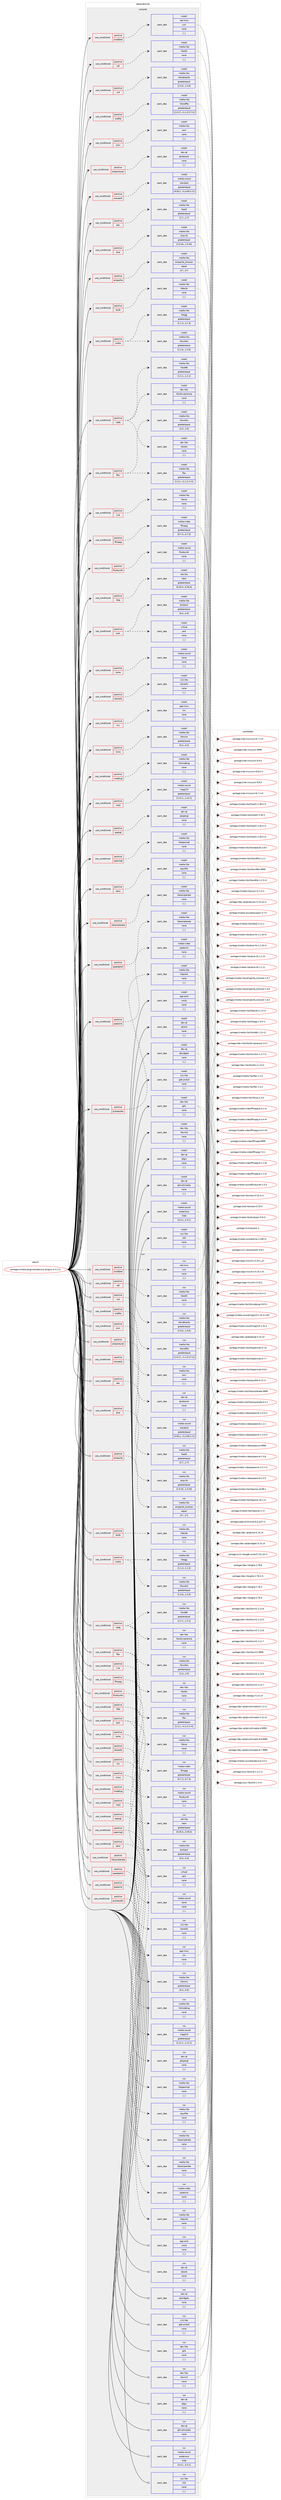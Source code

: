 digraph prolog {

# *************
# Graph options
# *************

newrank=true;
concentrate=true;
compound=true;
graph [rankdir=LR,fontname=Helvetica,fontsize=10,ranksep=1.5];#, ranksep=2.5, nodesep=0.2];
edge  [arrowhead=vee];
node  [fontname=Helvetica,fontsize=10];

# **********
# The ebuild
# **********

subgraph cluster_leftcol {
color=gray;
label=<<i>ebuild</i>>;
id [label="portage://media-plugins/audacious-plugins-4.3.1-r2", color=red, width=4, href="../media-plugins/audacious-plugins-4.3.1-r2.svg"];
}

# ****************
# The dependencies
# ****************

subgraph cluster_midcol {
color=gray;
label=<<i>dependencies</i>>;
subgraph cluster_compile {
fillcolor="#eeeeee";
style=filled;
label=<<i>compile</i>>;
subgraph cond78181 {
dependency307109 [label=<<TABLE BORDER="0" CELLBORDER="1" CELLSPACING="0" CELLPADDING="4"><TR><TD ROWSPAN="3" CELLPADDING="10">use_conditional</TD></TR><TR><TD>positive</TD></TR><TR><TD>aac</TD></TR></TABLE>>, shape=none, color=red];
subgraph pack226544 {
dependency307110 [label=<<TABLE BORDER="0" CELLBORDER="1" CELLSPACING="0" CELLPADDING="4" WIDTH="220"><TR><TD ROWSPAN="6" CELLPADDING="30">pack_dep</TD></TR><TR><TD WIDTH="110">install</TD></TR><TR><TD>media-libs</TD></TR><TR><TD>faad2</TD></TR><TR><TD>greaterequal</TD></TR><TR><TD>[2.7,,,2.7]</TD></TR></TABLE>>, shape=none, color=blue];
}
dependency307109:e -> dependency307110:w [weight=20,style="dashed",arrowhead="vee"];
}
id:e -> dependency307109:w [weight=20,style="solid",arrowhead="vee"];
subgraph cond78182 {
dependency307111 [label=<<TABLE BORDER="0" CELLBORDER="1" CELLSPACING="0" CELLPADDING="4"><TR><TD ROWSPAN="3" CELLPADDING="10">use_conditional</TD></TR><TR><TD>positive</TD></TR><TR><TD>alsa</TD></TR></TABLE>>, shape=none, color=red];
subgraph pack226545 {
dependency307112 [label=<<TABLE BORDER="0" CELLBORDER="1" CELLSPACING="0" CELLPADDING="4" WIDTH="220"><TR><TD ROWSPAN="6" CELLPADDING="30">pack_dep</TD></TR><TR><TD WIDTH="110">install</TD></TR><TR><TD>media-libs</TD></TR><TR><TD>alsa-lib</TD></TR><TR><TD>greaterequal</TD></TR><TR><TD>[1.0.16,,,1.0.16]</TD></TR></TABLE>>, shape=none, color=blue];
}
dependency307111:e -> dependency307112:w [weight=20,style="dashed",arrowhead="vee"];
}
id:e -> dependency307111:w [weight=20,style="solid",arrowhead="vee"];
subgraph cond78183 {
dependency307113 [label=<<TABLE BORDER="0" CELLBORDER="1" CELLSPACING="0" CELLPADDING="4"><TR><TD ROWSPAN="3" CELLPADDING="10">use_conditional</TD></TR><TR><TD>positive</TD></TR><TR><TD>ampache</TD></TR></TABLE>>, shape=none, color=red];
subgraph pack226546 {
dependency307114 [label=<<TABLE BORDER="0" CELLBORDER="1" CELLSPACING="0" CELLPADDING="4" WIDTH="220"><TR><TD ROWSPAN="6" CELLPADDING="30">pack_dep</TD></TR><TR><TD WIDTH="110">install</TD></TR><TR><TD>media-libs</TD></TR><TR><TD>ampache_browser</TD></TR><TR><TD>equal</TD></TR><TR><TD>[1*,,,1*]</TD></TR></TABLE>>, shape=none, color=blue];
}
dependency307113:e -> dependency307114:w [weight=20,style="dashed",arrowhead="vee"];
}
id:e -> dependency307113:w [weight=20,style="solid",arrowhead="vee"];
subgraph cond78184 {
dependency307115 [label=<<TABLE BORDER="0" CELLBORDER="1" CELLSPACING="0" CELLPADDING="4"><TR><TD ROWSPAN="3" CELLPADDING="10">use_conditional</TD></TR><TR><TD>positive</TD></TR><TR><TD>bs2b</TD></TR></TABLE>>, shape=none, color=red];
subgraph pack226547 {
dependency307116 [label=<<TABLE BORDER="0" CELLBORDER="1" CELLSPACING="0" CELLPADDING="4" WIDTH="220"><TR><TD ROWSPAN="6" CELLPADDING="30">pack_dep</TD></TR><TR><TD WIDTH="110">install</TD></TR><TR><TD>media-libs</TD></TR><TR><TD>libbs2b</TD></TR><TR><TD>none</TD></TR><TR><TD>[,,]</TD></TR></TABLE>>, shape=none, color=blue];
}
dependency307115:e -> dependency307116:w [weight=20,style="dashed",arrowhead="vee"];
}
id:e -> dependency307115:w [weight=20,style="solid",arrowhead="vee"];
subgraph cond78185 {
dependency307117 [label=<<TABLE BORDER="0" CELLBORDER="1" CELLSPACING="0" CELLPADDING="4"><TR><TD ROWSPAN="3" CELLPADDING="10">use_conditional</TD></TR><TR><TD>positive</TD></TR><TR><TD>cdda</TD></TR></TABLE>>, shape=none, color=red];
subgraph pack226548 {
dependency307118 [label=<<TABLE BORDER="0" CELLBORDER="1" CELLSPACING="0" CELLPADDING="4" WIDTH="220"><TR><TD ROWSPAN="6" CELLPADDING="30">pack_dep</TD></TR><TR><TD WIDTH="110">install</TD></TR><TR><TD>dev-libs</TD></TR><TR><TD>libcdio</TD></TR><TR><TD>none</TD></TR><TR><TD>[,,]</TD></TR></TABLE>>, shape=none, color=blue];
}
dependency307117:e -> dependency307118:w [weight=20,style="dashed",arrowhead="vee"];
subgraph pack226549 {
dependency307119 [label=<<TABLE BORDER="0" CELLBORDER="1" CELLSPACING="0" CELLPADDING="4" WIDTH="220"><TR><TD ROWSPAN="6" CELLPADDING="30">pack_dep</TD></TR><TR><TD WIDTH="110">install</TD></TR><TR><TD>dev-libs</TD></TR><TR><TD>libcdio-paranoia</TD></TR><TR><TD>none</TD></TR><TR><TD>[,,]</TD></TR></TABLE>>, shape=none, color=blue];
}
dependency307117:e -> dependency307119:w [weight=20,style="dashed",arrowhead="vee"];
subgraph pack226550 {
dependency307120 [label=<<TABLE BORDER="0" CELLBORDER="1" CELLSPACING="0" CELLPADDING="4" WIDTH="220"><TR><TD ROWSPAN="6" CELLPADDING="30">pack_dep</TD></TR><TR><TD WIDTH="110">install</TD></TR><TR><TD>media-libs</TD></TR><TR><TD>libcddb</TD></TR><TR><TD>greaterequal</TD></TR><TR><TD>[1.2.1,,,1.2.1]</TD></TR></TABLE>>, shape=none, color=blue];
}
dependency307117:e -> dependency307120:w [weight=20,style="dashed",arrowhead="vee"];
}
id:e -> dependency307117:w [weight=20,style="solid",arrowhead="vee"];
subgraph cond78186 {
dependency307121 [label=<<TABLE BORDER="0" CELLBORDER="1" CELLSPACING="0" CELLPADDING="4"><TR><TD ROWSPAN="3" CELLPADDING="10">use_conditional</TD></TR><TR><TD>positive</TD></TR><TR><TD>cue</TD></TR></TABLE>>, shape=none, color=red];
subgraph pack226551 {
dependency307122 [label=<<TABLE BORDER="0" CELLBORDER="1" CELLSPACING="0" CELLPADDING="4" WIDTH="220"><TR><TD ROWSPAN="6" CELLPADDING="30">pack_dep</TD></TR><TR><TD WIDTH="110">install</TD></TR><TR><TD>media-libs</TD></TR><TR><TD>libcue</TD></TR><TR><TD>none</TD></TR><TR><TD>[,,]</TD></TR></TABLE>>, shape=none, color=blue];
}
dependency307121:e -> dependency307122:w [weight=20,style="dashed",arrowhead="vee"];
}
id:e -> dependency307121:w [weight=20,style="solid",arrowhead="vee"];
subgraph cond78187 {
dependency307123 [label=<<TABLE BORDER="0" CELLBORDER="1" CELLSPACING="0" CELLPADDING="4"><TR><TD ROWSPAN="3" CELLPADDING="10">use_conditional</TD></TR><TR><TD>positive</TD></TR><TR><TD>ffmpeg</TD></TR></TABLE>>, shape=none, color=red];
subgraph pack226552 {
dependency307124 [label=<<TABLE BORDER="0" CELLBORDER="1" CELLSPACING="0" CELLPADDING="4" WIDTH="220"><TR><TD ROWSPAN="6" CELLPADDING="30">pack_dep</TD></TR><TR><TD WIDTH="110">install</TD></TR><TR><TD>media-video</TD></TR><TR><TD>ffmpeg</TD></TR><TR><TD>greaterequal</TD></TR><TR><TD>[0.7.3,,,0.7.3]</TD></TR></TABLE>>, shape=none, color=blue];
}
dependency307123:e -> dependency307124:w [weight=20,style="dashed",arrowhead="vee"];
}
id:e -> dependency307123:w [weight=20,style="solid",arrowhead="vee"];
subgraph cond78188 {
dependency307125 [label=<<TABLE BORDER="0" CELLBORDER="1" CELLSPACING="0" CELLPADDING="4"><TR><TD ROWSPAN="3" CELLPADDING="10">use_conditional</TD></TR><TR><TD>positive</TD></TR><TR><TD>flac</TD></TR></TABLE>>, shape=none, color=red];
subgraph pack226553 {
dependency307126 [label=<<TABLE BORDER="0" CELLBORDER="1" CELLSPACING="0" CELLPADDING="4" WIDTH="220"><TR><TD ROWSPAN="6" CELLPADDING="30">pack_dep</TD></TR><TR><TD WIDTH="110">install</TD></TR><TR><TD>media-libs</TD></TR><TR><TD>flac</TD></TR><TR><TD>greaterequal</TD></TR><TR><TD>[1.2.1,,-r1,1.2.1-r1]</TD></TR></TABLE>>, shape=none, color=blue];
}
dependency307125:e -> dependency307126:w [weight=20,style="dashed",arrowhead="vee"];
subgraph pack226554 {
dependency307127 [label=<<TABLE BORDER="0" CELLBORDER="1" CELLSPACING="0" CELLPADDING="4" WIDTH="220"><TR><TD ROWSPAN="6" CELLPADDING="30">pack_dep</TD></TR><TR><TD WIDTH="110">install</TD></TR><TR><TD>media-libs</TD></TR><TR><TD>libvorbis</TD></TR><TR><TD>greaterequal</TD></TR><TR><TD>[1.0,,,1.0]</TD></TR></TABLE>>, shape=none, color=blue];
}
dependency307125:e -> dependency307127:w [weight=20,style="dashed",arrowhead="vee"];
}
id:e -> dependency307125:w [weight=20,style="solid",arrowhead="vee"];
subgraph cond78189 {
dependency307128 [label=<<TABLE BORDER="0" CELLBORDER="1" CELLSPACING="0" CELLPADDING="4"><TR><TD ROWSPAN="3" CELLPADDING="10">use_conditional</TD></TR><TR><TD>positive</TD></TR><TR><TD>fluidsynth</TD></TR></TABLE>>, shape=none, color=red];
subgraph pack226555 {
dependency307129 [label=<<TABLE BORDER="0" CELLBORDER="1" CELLSPACING="0" CELLPADDING="4" WIDTH="220"><TR><TD ROWSPAN="6" CELLPADDING="30">pack_dep</TD></TR><TR><TD WIDTH="110">install</TD></TR><TR><TD>media-sound</TD></TR><TR><TD>fluidsynth</TD></TR><TR><TD>none</TD></TR><TR><TD>[,,]</TD></TR></TABLE>>, shape=none, color=blue];
}
dependency307128:e -> dependency307129:w [weight=20,style="dashed",arrowhead="vee"];
}
id:e -> dependency307128:w [weight=20,style="solid",arrowhead="vee"];
subgraph cond78190 {
dependency307130 [label=<<TABLE BORDER="0" CELLBORDER="1" CELLSPACING="0" CELLPADDING="4"><TR><TD ROWSPAN="3" CELLPADDING="10">use_conditional</TD></TR><TR><TD>positive</TD></TR><TR><TD>http</TD></TR></TABLE>>, shape=none, color=red];
subgraph pack226556 {
dependency307131 [label=<<TABLE BORDER="0" CELLBORDER="1" CELLSPACING="0" CELLPADDING="4" WIDTH="220"><TR><TD ROWSPAN="6" CELLPADDING="30">pack_dep</TD></TR><TR><TD WIDTH="110">install</TD></TR><TR><TD>net-libs</TD></TR><TR><TD>neon</TD></TR><TR><TD>greaterequal</TD></TR><TR><TD>[0.26.4,,,0.26.4]</TD></TR></TABLE>>, shape=none, color=blue];
}
dependency307130:e -> dependency307131:w [weight=20,style="dashed",arrowhead="vee"];
}
id:e -> dependency307130:w [weight=20,style="solid",arrowhead="vee"];
subgraph cond78191 {
dependency307132 [label=<<TABLE BORDER="0" CELLBORDER="1" CELLSPACING="0" CELLPADDING="4"><TR><TD ROWSPAN="3" CELLPADDING="10">use_conditional</TD></TR><TR><TD>positive</TD></TR><TR><TD>jack</TD></TR></TABLE>>, shape=none, color=red];
subgraph pack226557 {
dependency307133 [label=<<TABLE BORDER="0" CELLBORDER="1" CELLSPACING="0" CELLPADDING="4" WIDTH="220"><TR><TD ROWSPAN="6" CELLPADDING="30">pack_dep</TD></TR><TR><TD WIDTH="110">install</TD></TR><TR><TD>media-libs</TD></TR><TR><TD>bio2jack</TD></TR><TR><TD>greaterequal</TD></TR><TR><TD>[0.4,,,0.4]</TD></TR></TABLE>>, shape=none, color=blue];
}
dependency307132:e -> dependency307133:w [weight=20,style="dashed",arrowhead="vee"];
subgraph pack226558 {
dependency307134 [label=<<TABLE BORDER="0" CELLBORDER="1" CELLSPACING="0" CELLPADDING="4" WIDTH="220"><TR><TD ROWSPAN="6" CELLPADDING="30">pack_dep</TD></TR><TR><TD WIDTH="110">install</TD></TR><TR><TD>virtual</TD></TR><TR><TD>jack</TD></TR><TR><TD>none</TD></TR><TR><TD>[,,]</TD></TR></TABLE>>, shape=none, color=blue];
}
dependency307132:e -> dependency307134:w [weight=20,style="dashed",arrowhead="vee"];
}
id:e -> dependency307132:w [weight=20,style="solid",arrowhead="vee"];
subgraph cond78192 {
dependency307135 [label=<<TABLE BORDER="0" CELLBORDER="1" CELLSPACING="0" CELLPADDING="4"><TR><TD ROWSPAN="3" CELLPADDING="10">use_conditional</TD></TR><TR><TD>positive</TD></TR><TR><TD>lame</TD></TR></TABLE>>, shape=none, color=red];
subgraph pack226559 {
dependency307136 [label=<<TABLE BORDER="0" CELLBORDER="1" CELLSPACING="0" CELLPADDING="4" WIDTH="220"><TR><TD ROWSPAN="6" CELLPADDING="30">pack_dep</TD></TR><TR><TD WIDTH="110">install</TD></TR><TR><TD>media-sound</TD></TR><TR><TD>lame</TD></TR><TR><TD>none</TD></TR><TR><TD>[,,]</TD></TR></TABLE>>, shape=none, color=blue];
}
dependency307135:e -> dependency307136:w [weight=20,style="dashed",arrowhead="vee"];
}
id:e -> dependency307135:w [weight=20,style="solid",arrowhead="vee"];
subgraph cond78193 {
dependency307137 [label=<<TABLE BORDER="0" CELLBORDER="1" CELLSPACING="0" CELLPADDING="4"><TR><TD ROWSPAN="3" CELLPADDING="10">use_conditional</TD></TR><TR><TD>positive</TD></TR><TR><TD>libnotify</TD></TR></TABLE>>, shape=none, color=red];
subgraph pack226560 {
dependency307138 [label=<<TABLE BORDER="0" CELLBORDER="1" CELLSPACING="0" CELLPADDING="4" WIDTH="220"><TR><TD ROWSPAN="6" CELLPADDING="30">pack_dep</TD></TR><TR><TD WIDTH="110">install</TD></TR><TR><TD>x11-libs</TD></TR><TR><TD>libnotify</TD></TR><TR><TD>none</TD></TR><TR><TD>[,,]</TD></TR></TABLE>>, shape=none, color=blue];
}
dependency307137:e -> dependency307138:w [weight=20,style="dashed",arrowhead="vee"];
}
id:e -> dependency307137:w [weight=20,style="solid",arrowhead="vee"];
subgraph cond78194 {
dependency307139 [label=<<TABLE BORDER="0" CELLBORDER="1" CELLSPACING="0" CELLPADDING="4"><TR><TD ROWSPAN="3" CELLPADDING="10">use_conditional</TD></TR><TR><TD>positive</TD></TR><TR><TD>libsamplerate</TD></TR></TABLE>>, shape=none, color=red];
subgraph pack226561 {
dependency307140 [label=<<TABLE BORDER="0" CELLBORDER="1" CELLSPACING="0" CELLPADDING="4" WIDTH="220"><TR><TD ROWSPAN="6" CELLPADDING="30">pack_dep</TD></TR><TR><TD WIDTH="110">install</TD></TR><TR><TD>media-libs</TD></TR><TR><TD>libsamplerate</TD></TR><TR><TD>none</TD></TR><TR><TD>[,,]</TD></TR></TABLE>>, shape=none, color=blue];
}
dependency307139:e -> dependency307140:w [weight=20,style="dashed",arrowhead="vee"];
}
id:e -> dependency307139:w [weight=20,style="solid",arrowhead="vee"];
subgraph cond78195 {
dependency307141 [label=<<TABLE BORDER="0" CELLBORDER="1" CELLSPACING="0" CELLPADDING="4"><TR><TD ROWSPAN="3" CELLPADDING="10">use_conditional</TD></TR><TR><TD>positive</TD></TR><TR><TD>lirc</TD></TR></TABLE>>, shape=none, color=red];
subgraph pack226562 {
dependency307142 [label=<<TABLE BORDER="0" CELLBORDER="1" CELLSPACING="0" CELLPADDING="4" WIDTH="220"><TR><TD ROWSPAN="6" CELLPADDING="30">pack_dep</TD></TR><TR><TD WIDTH="110">install</TD></TR><TR><TD>app-misc</TD></TR><TR><TD>lirc</TD></TR><TR><TD>none</TD></TR><TR><TD>[,,]</TD></TR></TABLE>>, shape=none, color=blue];
}
dependency307141:e -> dependency307142:w [weight=20,style="dashed",arrowhead="vee"];
}
id:e -> dependency307141:w [weight=20,style="solid",arrowhead="vee"];
subgraph cond78196 {
dependency307143 [label=<<TABLE BORDER="0" CELLBORDER="1" CELLSPACING="0" CELLPADDING="4"><TR><TD ROWSPAN="3" CELLPADDING="10">use_conditional</TD></TR><TR><TD>positive</TD></TR><TR><TD>mms</TD></TR></TABLE>>, shape=none, color=red];
subgraph pack226563 {
dependency307144 [label=<<TABLE BORDER="0" CELLBORDER="1" CELLSPACING="0" CELLPADDING="4" WIDTH="220"><TR><TD ROWSPAN="6" CELLPADDING="30">pack_dep</TD></TR><TR><TD WIDTH="110">install</TD></TR><TR><TD>media-libs</TD></TR><TR><TD>libmms</TD></TR><TR><TD>greaterequal</TD></TR><TR><TD>[0.3,,,0.3]</TD></TR></TABLE>>, shape=none, color=blue];
}
dependency307143:e -> dependency307144:w [weight=20,style="dashed",arrowhead="vee"];
}
id:e -> dependency307143:w [weight=20,style="solid",arrowhead="vee"];
subgraph cond78197 {
dependency307145 [label=<<TABLE BORDER="0" CELLBORDER="1" CELLSPACING="0" CELLPADDING="4"><TR><TD ROWSPAN="3" CELLPADDING="10">use_conditional</TD></TR><TR><TD>positive</TD></TR><TR><TD>modplug</TD></TR></TABLE>>, shape=none, color=red];
subgraph pack226564 {
dependency307146 [label=<<TABLE BORDER="0" CELLBORDER="1" CELLSPACING="0" CELLPADDING="4" WIDTH="220"><TR><TD ROWSPAN="6" CELLPADDING="30">pack_dep</TD></TR><TR><TD WIDTH="110">install</TD></TR><TR><TD>media-libs</TD></TR><TR><TD>libmodplug</TD></TR><TR><TD>none</TD></TR><TR><TD>[,,]</TD></TR></TABLE>>, shape=none, color=blue];
}
dependency307145:e -> dependency307146:w [weight=20,style="dashed",arrowhead="vee"];
}
id:e -> dependency307145:w [weight=20,style="solid",arrowhead="vee"];
subgraph cond78198 {
dependency307147 [label=<<TABLE BORDER="0" CELLBORDER="1" CELLSPACING="0" CELLPADDING="4"><TR><TD ROWSPAN="3" CELLPADDING="10">use_conditional</TD></TR><TR><TD>positive</TD></TR><TR><TD>mp3</TD></TR></TABLE>>, shape=none, color=red];
subgraph pack226565 {
dependency307148 [label=<<TABLE BORDER="0" CELLBORDER="1" CELLSPACING="0" CELLPADDING="4" WIDTH="220"><TR><TD ROWSPAN="6" CELLPADDING="30">pack_dep</TD></TR><TR><TD WIDTH="110">install</TD></TR><TR><TD>media-sound</TD></TR><TR><TD>mpg123</TD></TR><TR><TD>greaterequal</TD></TR><TR><TD>[1.12.1,,,1.12.1]</TD></TR></TABLE>>, shape=none, color=blue];
}
dependency307147:e -> dependency307148:w [weight=20,style="dashed",arrowhead="vee"];
}
id:e -> dependency307147:w [weight=20,style="solid",arrowhead="vee"];
subgraph cond78199 {
dependency307149 [label=<<TABLE BORDER="0" CELLBORDER="1" CELLSPACING="0" CELLPADDING="4"><TR><TD ROWSPAN="3" CELLPADDING="10">use_conditional</TD></TR><TR><TD>positive</TD></TR><TR><TD>opengl</TD></TR></TABLE>>, shape=none, color=red];
subgraph pack226566 {
dependency307150 [label=<<TABLE BORDER="0" CELLBORDER="1" CELLSPACING="0" CELLPADDING="4" WIDTH="220"><TR><TD ROWSPAN="6" CELLPADDING="30">pack_dep</TD></TR><TR><TD WIDTH="110">install</TD></TR><TR><TD>dev-qt</TD></TR><TR><TD>qtopengl</TD></TR><TR><TD>none</TD></TR><TR><TD>[,,]</TD></TR></TABLE>>, shape=none, color=blue];
}
dependency307149:e -> dependency307150:w [weight=20,style="dashed",arrowhead="vee"];
}
id:e -> dependency307149:w [weight=20,style="solid",arrowhead="vee"];
subgraph cond78200 {
dependency307151 [label=<<TABLE BORDER="0" CELLBORDER="1" CELLSPACING="0" CELLPADDING="4"><TR><TD ROWSPAN="3" CELLPADDING="10">use_conditional</TD></TR><TR><TD>positive</TD></TR><TR><TD>openmpt</TD></TR></TABLE>>, shape=none, color=red];
subgraph pack226567 {
dependency307152 [label=<<TABLE BORDER="0" CELLBORDER="1" CELLSPACING="0" CELLPADDING="4" WIDTH="220"><TR><TD ROWSPAN="6" CELLPADDING="30">pack_dep</TD></TR><TR><TD WIDTH="110">install</TD></TR><TR><TD>media-libs</TD></TR><TR><TD>libopenmpt</TD></TR><TR><TD>none</TD></TR><TR><TD>[,,]</TD></TR></TABLE>>, shape=none, color=blue];
}
dependency307151:e -> dependency307152:w [weight=20,style="dashed",arrowhead="vee"];
}
id:e -> dependency307151:w [weight=20,style="solid",arrowhead="vee"];
subgraph cond78201 {
dependency307153 [label=<<TABLE BORDER="0" CELLBORDER="1" CELLSPACING="0" CELLPADDING="4"><TR><TD ROWSPAN="3" CELLPADDING="10">use_conditional</TD></TR><TR><TD>positive</TD></TR><TR><TD>opus</TD></TR></TABLE>>, shape=none, color=red];
subgraph pack226568 {
dependency307154 [label=<<TABLE BORDER="0" CELLBORDER="1" CELLSPACING="0" CELLPADDING="4" WIDTH="220"><TR><TD ROWSPAN="6" CELLPADDING="30">pack_dep</TD></TR><TR><TD WIDTH="110">install</TD></TR><TR><TD>media-libs</TD></TR><TR><TD>opusfile</TD></TR><TR><TD>none</TD></TR><TR><TD>[,,]</TD></TR></TABLE>>, shape=none, color=blue];
}
dependency307153:e -> dependency307154:w [weight=20,style="dashed",arrowhead="vee"];
}
id:e -> dependency307153:w [weight=20,style="solid",arrowhead="vee"];
subgraph cond78202 {
dependency307155 [label=<<TABLE BORDER="0" CELLBORDER="1" CELLSPACING="0" CELLPADDING="4"><TR><TD ROWSPAN="3" CELLPADDING="10">use_conditional</TD></TR><TR><TD>positive</TD></TR><TR><TD>pipewire</TD></TR></TABLE>>, shape=none, color=red];
subgraph pack226569 {
dependency307156 [label=<<TABLE BORDER="0" CELLBORDER="1" CELLSPACING="0" CELLPADDING="4" WIDTH="220"><TR><TD ROWSPAN="6" CELLPADDING="30">pack_dep</TD></TR><TR><TD WIDTH="110">install</TD></TR><TR><TD>media-video</TD></TR><TR><TD>pipewire</TD></TR><TR><TD>none</TD></TR><TR><TD>[,,]</TD></TR></TABLE>>, shape=none, color=blue];
}
dependency307155:e -> dependency307156:w [weight=20,style="dashed",arrowhead="vee"];
}
id:e -> dependency307155:w [weight=20,style="solid",arrowhead="vee"];
subgraph cond78203 {
dependency307157 [label=<<TABLE BORDER="0" CELLBORDER="1" CELLSPACING="0" CELLPADDING="4"><TR><TD ROWSPAN="3" CELLPADDING="10">use_conditional</TD></TR><TR><TD>positive</TD></TR><TR><TD>pulseaudio</TD></TR></TABLE>>, shape=none, color=red];
subgraph pack226570 {
dependency307158 [label=<<TABLE BORDER="0" CELLBORDER="1" CELLSPACING="0" CELLPADDING="4" WIDTH="220"><TR><TD ROWSPAN="6" CELLPADDING="30">pack_dep</TD></TR><TR><TD WIDTH="110">install</TD></TR><TR><TD>media-libs</TD></TR><TR><TD>libpulse</TD></TR><TR><TD>none</TD></TR><TR><TD>[,,]</TD></TR></TABLE>>, shape=none, color=blue];
}
dependency307157:e -> dependency307158:w [weight=20,style="dashed",arrowhead="vee"];
}
id:e -> dependency307157:w [weight=20,style="solid",arrowhead="vee"];
subgraph cond78204 {
dependency307159 [label=<<TABLE BORDER="0" CELLBORDER="1" CELLSPACING="0" CELLPADDING="4"><TR><TD ROWSPAN="3" CELLPADDING="10">use_conditional</TD></TR><TR><TD>positive</TD></TR><TR><TD>scrobbler</TD></TR></TABLE>>, shape=none, color=red];
subgraph pack226571 {
dependency307160 [label=<<TABLE BORDER="0" CELLBORDER="1" CELLSPACING="0" CELLPADDING="4" WIDTH="220"><TR><TD ROWSPAN="6" CELLPADDING="30">pack_dep</TD></TR><TR><TD WIDTH="110">install</TD></TR><TR><TD>net-misc</TD></TR><TR><TD>curl</TD></TR><TR><TD>none</TD></TR><TR><TD>[,,]</TD></TR></TABLE>>, shape=none, color=blue];
}
dependency307159:e -> dependency307160:w [weight=20,style="dashed",arrowhead="vee"];
}
id:e -> dependency307159:w [weight=20,style="solid",arrowhead="vee"];
subgraph cond78205 {
dependency307161 [label=<<TABLE BORDER="0" CELLBORDER="1" CELLSPACING="0" CELLPADDING="4"><TR><TD ROWSPAN="3" CELLPADDING="10">use_conditional</TD></TR><TR><TD>positive</TD></TR><TR><TD>sdl</TD></TR></TABLE>>, shape=none, color=red];
subgraph pack226572 {
dependency307162 [label=<<TABLE BORDER="0" CELLBORDER="1" CELLSPACING="0" CELLPADDING="4" WIDTH="220"><TR><TD ROWSPAN="6" CELLPADDING="30">pack_dep</TD></TR><TR><TD WIDTH="110">install</TD></TR><TR><TD>media-libs</TD></TR><TR><TD>libsdl2</TD></TR><TR><TD>none</TD></TR><TR><TD>[,,]</TD></TR></TABLE>>, shape=none, color=blue];
}
dependency307161:e -> dependency307162:w [weight=20,style="dashed",arrowhead="vee"];
}
id:e -> dependency307161:w [weight=20,style="solid",arrowhead="vee"];
subgraph cond78206 {
dependency307163 [label=<<TABLE BORDER="0" CELLBORDER="1" CELLSPACING="0" CELLPADDING="4"><TR><TD ROWSPAN="3" CELLPADDING="10">use_conditional</TD></TR><TR><TD>positive</TD></TR><TR><TD>sid</TD></TR></TABLE>>, shape=none, color=red];
subgraph pack226573 {
dependency307164 [label=<<TABLE BORDER="0" CELLBORDER="1" CELLSPACING="0" CELLPADDING="4" WIDTH="220"><TR><TD ROWSPAN="6" CELLPADDING="30">pack_dep</TD></TR><TR><TD WIDTH="110">install</TD></TR><TR><TD>media-libs</TD></TR><TR><TD>libsidplayfp</TD></TR><TR><TD>greaterequal</TD></TR><TR><TD>[1.0.0,,,1.0.0]</TD></TR></TABLE>>, shape=none, color=blue];
}
dependency307163:e -> dependency307164:w [weight=20,style="dashed",arrowhead="vee"];
}
id:e -> dependency307163:w [weight=20,style="solid",arrowhead="vee"];
subgraph cond78207 {
dependency307165 [label=<<TABLE BORDER="0" CELLBORDER="1" CELLSPACING="0" CELLPADDING="4"><TR><TD ROWSPAN="3" CELLPADDING="10">use_conditional</TD></TR><TR><TD>positive</TD></TR><TR><TD>sndfile</TD></TR></TABLE>>, shape=none, color=red];
subgraph pack226574 {
dependency307166 [label=<<TABLE BORDER="0" CELLBORDER="1" CELLSPACING="0" CELLPADDING="4" WIDTH="220"><TR><TD ROWSPAN="6" CELLPADDING="30">pack_dep</TD></TR><TR><TD WIDTH="110">install</TD></TR><TR><TD>media-libs</TD></TR><TR><TD>libsndfile</TD></TR><TR><TD>greaterequal</TD></TR><TR><TD>[1.0.17,,-r1,1.0.17-r1]</TD></TR></TABLE>>, shape=none, color=blue];
}
dependency307165:e -> dependency307166:w [weight=20,style="dashed",arrowhead="vee"];
}
id:e -> dependency307165:w [weight=20,style="solid",arrowhead="vee"];
subgraph cond78208 {
dependency307167 [label=<<TABLE BORDER="0" CELLBORDER="1" CELLSPACING="0" CELLPADDING="4"><TR><TD ROWSPAN="3" CELLPADDING="10">use_conditional</TD></TR><TR><TD>positive</TD></TR><TR><TD>soxr</TD></TR></TABLE>>, shape=none, color=red];
subgraph pack226575 {
dependency307168 [label=<<TABLE BORDER="0" CELLBORDER="1" CELLSPACING="0" CELLPADDING="4" WIDTH="220"><TR><TD ROWSPAN="6" CELLPADDING="30">pack_dep</TD></TR><TR><TD WIDTH="110">install</TD></TR><TR><TD>media-libs</TD></TR><TR><TD>soxr</TD></TR><TR><TD>none</TD></TR><TR><TD>[,,]</TD></TR></TABLE>>, shape=none, color=blue];
}
dependency307167:e -> dependency307168:w [weight=20,style="dashed",arrowhead="vee"];
}
id:e -> dependency307167:w [weight=20,style="solid",arrowhead="vee"];
subgraph cond78209 {
dependency307169 [label=<<TABLE BORDER="0" CELLBORDER="1" CELLSPACING="0" CELLPADDING="4"><TR><TD ROWSPAN="3" CELLPADDING="10">use_conditional</TD></TR><TR><TD>positive</TD></TR><TR><TD>speedpitch</TD></TR></TABLE>>, shape=none, color=red];
subgraph pack226576 {
dependency307170 [label=<<TABLE BORDER="0" CELLBORDER="1" CELLSPACING="0" CELLPADDING="4" WIDTH="220"><TR><TD ROWSPAN="6" CELLPADDING="30">pack_dep</TD></TR><TR><TD WIDTH="110">install</TD></TR><TR><TD>media-libs</TD></TR><TR><TD>libsamplerate</TD></TR><TR><TD>none</TD></TR><TR><TD>[,,]</TD></TR></TABLE>>, shape=none, color=blue];
}
dependency307169:e -> dependency307170:w [weight=20,style="dashed",arrowhead="vee"];
}
id:e -> dependency307169:w [weight=20,style="solid",arrowhead="vee"];
subgraph cond78210 {
dependency307171 [label=<<TABLE BORDER="0" CELLBORDER="1" CELLSPACING="0" CELLPADDING="4"><TR><TD ROWSPAN="3" CELLPADDING="10">use_conditional</TD></TR><TR><TD>positive</TD></TR><TR><TD>streamtuner</TD></TR></TABLE>>, shape=none, color=red];
subgraph pack226577 {
dependency307172 [label=<<TABLE BORDER="0" CELLBORDER="1" CELLSPACING="0" CELLPADDING="4" WIDTH="220"><TR><TD ROWSPAN="6" CELLPADDING="30">pack_dep</TD></TR><TR><TD WIDTH="110">install</TD></TR><TR><TD>dev-qt</TD></TR><TR><TD>qtnetwork</TD></TR><TR><TD>none</TD></TR><TR><TD>[,,]</TD></TR></TABLE>>, shape=none, color=blue];
}
dependency307171:e -> dependency307172:w [weight=20,style="dashed",arrowhead="vee"];
}
id:e -> dependency307171:w [weight=20,style="solid",arrowhead="vee"];
subgraph cond78211 {
dependency307173 [label=<<TABLE BORDER="0" CELLBORDER="1" CELLSPACING="0" CELLPADDING="4"><TR><TD ROWSPAN="3" CELLPADDING="10">use_conditional</TD></TR><TR><TD>positive</TD></TR><TR><TD>vorbis</TD></TR></TABLE>>, shape=none, color=red];
subgraph pack226578 {
dependency307174 [label=<<TABLE BORDER="0" CELLBORDER="1" CELLSPACING="0" CELLPADDING="4" WIDTH="220"><TR><TD ROWSPAN="6" CELLPADDING="30">pack_dep</TD></TR><TR><TD WIDTH="110">install</TD></TR><TR><TD>media-libs</TD></TR><TR><TD>libogg</TD></TR><TR><TD>greaterequal</TD></TR><TR><TD>[1.1.3,,,1.1.3]</TD></TR></TABLE>>, shape=none, color=blue];
}
dependency307173:e -> dependency307174:w [weight=20,style="dashed",arrowhead="vee"];
subgraph pack226579 {
dependency307175 [label=<<TABLE BORDER="0" CELLBORDER="1" CELLSPACING="0" CELLPADDING="4" WIDTH="220"><TR><TD ROWSPAN="6" CELLPADDING="30">pack_dep</TD></TR><TR><TD WIDTH="110">install</TD></TR><TR><TD>media-libs</TD></TR><TR><TD>libvorbis</TD></TR><TR><TD>greaterequal</TD></TR><TR><TD>[1.2.0,,,1.2.0]</TD></TR></TABLE>>, shape=none, color=blue];
}
dependency307173:e -> dependency307175:w [weight=20,style="dashed",arrowhead="vee"];
}
id:e -> dependency307173:w [weight=20,style="solid",arrowhead="vee"];
subgraph cond78212 {
dependency307176 [label=<<TABLE BORDER="0" CELLBORDER="1" CELLSPACING="0" CELLPADDING="4"><TR><TD ROWSPAN="3" CELLPADDING="10">use_conditional</TD></TR><TR><TD>positive</TD></TR><TR><TD>wavpack</TD></TR></TABLE>>, shape=none, color=red];
subgraph pack226580 {
dependency307177 [label=<<TABLE BORDER="0" CELLBORDER="1" CELLSPACING="0" CELLPADDING="4" WIDTH="220"><TR><TD ROWSPAN="6" CELLPADDING="30">pack_dep</TD></TR><TR><TD WIDTH="110">install</TD></TR><TR><TD>media-sound</TD></TR><TR><TD>wavpack</TD></TR><TR><TD>greaterequal</TD></TR><TR><TD>[4.50.1,,-r1,4.50.1-r1]</TD></TR></TABLE>>, shape=none, color=blue];
}
dependency307176:e -> dependency307177:w [weight=20,style="dashed",arrowhead="vee"];
}
id:e -> dependency307176:w [weight=20,style="solid",arrowhead="vee"];
subgraph pack226581 {
dependency307178 [label=<<TABLE BORDER="0" CELLBORDER="1" CELLSPACING="0" CELLPADDING="4" WIDTH="220"><TR><TD ROWSPAN="6" CELLPADDING="30">pack_dep</TD></TR><TR><TD WIDTH="110">install</TD></TR><TR><TD>app-arch</TD></TR><TR><TD>unzip</TD></TR><TR><TD>none</TD></TR><TR><TD>[,,]</TD></TR></TABLE>>, shape=none, color=blue];
}
id:e -> dependency307178:w [weight=20,style="solid",arrowhead="vee"];
subgraph pack226582 {
dependency307179 [label=<<TABLE BORDER="0" CELLBORDER="1" CELLSPACING="0" CELLPADDING="4" WIDTH="220"><TR><TD ROWSPAN="6" CELLPADDING="30">pack_dep</TD></TR><TR><TD WIDTH="110">install</TD></TR><TR><TD>dev-libs</TD></TR><TR><TD>glib</TD></TR><TR><TD>none</TD></TR><TR><TD>[,,]</TD></TR></TABLE>>, shape=none, color=blue];
}
id:e -> dependency307179:w [weight=20,style="solid",arrowhead="vee"];
subgraph pack226583 {
dependency307180 [label=<<TABLE BORDER="0" CELLBORDER="1" CELLSPACING="0" CELLPADDING="4" WIDTH="220"><TR><TD ROWSPAN="6" CELLPADDING="30">pack_dep</TD></TR><TR><TD WIDTH="110">install</TD></TR><TR><TD>dev-libs</TD></TR><TR><TD>libxml2</TD></TR><TR><TD>none</TD></TR><TR><TD>[,,]</TD></TR></TABLE>>, shape=none, color=blue];
}
id:e -> dependency307180:w [weight=20,style="solid",arrowhead="vee"];
subgraph pack226584 {
dependency307181 [label=<<TABLE BORDER="0" CELLBORDER="1" CELLSPACING="0" CELLPADDING="4" WIDTH="220"><TR><TD ROWSPAN="6" CELLPADDING="30">pack_dep</TD></TR><TR><TD WIDTH="110">install</TD></TR><TR><TD>dev-qt</TD></TR><TR><TD>qtcore</TD></TR><TR><TD>none</TD></TR><TR><TD>[,,]</TD></TR></TABLE>>, shape=none, color=blue];
}
id:e -> dependency307181:w [weight=20,style="solid",arrowhead="vee"];
subgraph pack226585 {
dependency307182 [label=<<TABLE BORDER="0" CELLBORDER="1" CELLSPACING="0" CELLPADDING="4" WIDTH="220"><TR><TD ROWSPAN="6" CELLPADDING="30">pack_dep</TD></TR><TR><TD WIDTH="110">install</TD></TR><TR><TD>dev-qt</TD></TR><TR><TD>qtgui</TD></TR><TR><TD>none</TD></TR><TR><TD>[,,]</TD></TR></TABLE>>, shape=none, color=blue];
}
id:e -> dependency307182:w [weight=20,style="solid",arrowhead="vee"];
subgraph pack226586 {
dependency307183 [label=<<TABLE BORDER="0" CELLBORDER="1" CELLSPACING="0" CELLPADDING="4" WIDTH="220"><TR><TD ROWSPAN="6" CELLPADDING="30">pack_dep</TD></TR><TR><TD WIDTH="110">install</TD></TR><TR><TD>dev-qt</TD></TR><TR><TD>qtmultimedia</TD></TR><TR><TD>none</TD></TR><TR><TD>[,,]</TD></TR></TABLE>>, shape=none, color=blue];
}
id:e -> dependency307183:w [weight=20,style="solid",arrowhead="vee"];
subgraph pack226587 {
dependency307184 [label=<<TABLE BORDER="0" CELLBORDER="1" CELLSPACING="0" CELLPADDING="4" WIDTH="220"><TR><TD ROWSPAN="6" CELLPADDING="30">pack_dep</TD></TR><TR><TD WIDTH="110">install</TD></TR><TR><TD>dev-qt</TD></TR><TR><TD>qtwidgets</TD></TR><TR><TD>none</TD></TR><TR><TD>[,,]</TD></TR></TABLE>>, shape=none, color=blue];
}
id:e -> dependency307184:w [weight=20,style="solid",arrowhead="vee"];
subgraph pack226588 {
dependency307185 [label=<<TABLE BORDER="0" CELLBORDER="1" CELLSPACING="0" CELLPADDING="4" WIDTH="220"><TR><TD ROWSPAN="6" CELLPADDING="30">pack_dep</TD></TR><TR><TD WIDTH="110">install</TD></TR><TR><TD>media-sound</TD></TR><TR><TD>audacious</TD></TR><TR><TD>tilde</TD></TR><TR><TD>[4.3.1,,,4.3.1]</TD></TR></TABLE>>, shape=none, color=blue];
}
id:e -> dependency307185:w [weight=20,style="solid",arrowhead="vee"];
subgraph pack226589 {
dependency307186 [label=<<TABLE BORDER="0" CELLBORDER="1" CELLSPACING="0" CELLPADDING="4" WIDTH="220"><TR><TD ROWSPAN="6" CELLPADDING="30">pack_dep</TD></TR><TR><TD WIDTH="110">install</TD></TR><TR><TD>sys-libs</TD></TR><TR><TD>zlib</TD></TR><TR><TD>none</TD></TR><TR><TD>[,,]</TD></TR></TABLE>>, shape=none, color=blue];
}
id:e -> dependency307186:w [weight=20,style="solid",arrowhead="vee"];
subgraph pack226590 {
dependency307187 [label=<<TABLE BORDER="0" CELLBORDER="1" CELLSPACING="0" CELLPADDING="4" WIDTH="220"><TR><TD ROWSPAN="6" CELLPADDING="30">pack_dep</TD></TR><TR><TD WIDTH="110">install</TD></TR><TR><TD>x11-libs</TD></TR><TR><TD>gdk-pixbuf</TD></TR><TR><TD>none</TD></TR><TR><TD>[,,]</TD></TR></TABLE>>, shape=none, color=blue];
}
id:e -> dependency307187:w [weight=20,style="solid",arrowhead="vee"];
}
subgraph cluster_compileandrun {
fillcolor="#eeeeee";
style=filled;
label=<<i>compile and run</i>>;
}
subgraph cluster_run {
fillcolor="#eeeeee";
style=filled;
label=<<i>run</i>>;
subgraph cond78213 {
dependency307188 [label=<<TABLE BORDER="0" CELLBORDER="1" CELLSPACING="0" CELLPADDING="4"><TR><TD ROWSPAN="3" CELLPADDING="10">use_conditional</TD></TR><TR><TD>positive</TD></TR><TR><TD>aac</TD></TR></TABLE>>, shape=none, color=red];
subgraph pack226591 {
dependency307189 [label=<<TABLE BORDER="0" CELLBORDER="1" CELLSPACING="0" CELLPADDING="4" WIDTH="220"><TR><TD ROWSPAN="6" CELLPADDING="30">pack_dep</TD></TR><TR><TD WIDTH="110">run</TD></TR><TR><TD>media-libs</TD></TR><TR><TD>faad2</TD></TR><TR><TD>greaterequal</TD></TR><TR><TD>[2.7,,,2.7]</TD></TR></TABLE>>, shape=none, color=blue];
}
dependency307188:e -> dependency307189:w [weight=20,style="dashed",arrowhead="vee"];
}
id:e -> dependency307188:w [weight=20,style="solid",arrowhead="odot"];
subgraph cond78214 {
dependency307190 [label=<<TABLE BORDER="0" CELLBORDER="1" CELLSPACING="0" CELLPADDING="4"><TR><TD ROWSPAN="3" CELLPADDING="10">use_conditional</TD></TR><TR><TD>positive</TD></TR><TR><TD>alsa</TD></TR></TABLE>>, shape=none, color=red];
subgraph pack226592 {
dependency307191 [label=<<TABLE BORDER="0" CELLBORDER="1" CELLSPACING="0" CELLPADDING="4" WIDTH="220"><TR><TD ROWSPAN="6" CELLPADDING="30">pack_dep</TD></TR><TR><TD WIDTH="110">run</TD></TR><TR><TD>media-libs</TD></TR><TR><TD>alsa-lib</TD></TR><TR><TD>greaterequal</TD></TR><TR><TD>[1.0.16,,,1.0.16]</TD></TR></TABLE>>, shape=none, color=blue];
}
dependency307190:e -> dependency307191:w [weight=20,style="dashed",arrowhead="vee"];
}
id:e -> dependency307190:w [weight=20,style="solid",arrowhead="odot"];
subgraph cond78215 {
dependency307192 [label=<<TABLE BORDER="0" CELLBORDER="1" CELLSPACING="0" CELLPADDING="4"><TR><TD ROWSPAN="3" CELLPADDING="10">use_conditional</TD></TR><TR><TD>positive</TD></TR><TR><TD>ampache</TD></TR></TABLE>>, shape=none, color=red];
subgraph pack226593 {
dependency307193 [label=<<TABLE BORDER="0" CELLBORDER="1" CELLSPACING="0" CELLPADDING="4" WIDTH="220"><TR><TD ROWSPAN="6" CELLPADDING="30">pack_dep</TD></TR><TR><TD WIDTH="110">run</TD></TR><TR><TD>media-libs</TD></TR><TR><TD>ampache_browser</TD></TR><TR><TD>equal</TD></TR><TR><TD>[1*,,,1*]</TD></TR></TABLE>>, shape=none, color=blue];
}
dependency307192:e -> dependency307193:w [weight=20,style="dashed",arrowhead="vee"];
}
id:e -> dependency307192:w [weight=20,style="solid",arrowhead="odot"];
subgraph cond78216 {
dependency307194 [label=<<TABLE BORDER="0" CELLBORDER="1" CELLSPACING="0" CELLPADDING="4"><TR><TD ROWSPAN="3" CELLPADDING="10">use_conditional</TD></TR><TR><TD>positive</TD></TR><TR><TD>bs2b</TD></TR></TABLE>>, shape=none, color=red];
subgraph pack226594 {
dependency307195 [label=<<TABLE BORDER="0" CELLBORDER="1" CELLSPACING="0" CELLPADDING="4" WIDTH="220"><TR><TD ROWSPAN="6" CELLPADDING="30">pack_dep</TD></TR><TR><TD WIDTH="110">run</TD></TR><TR><TD>media-libs</TD></TR><TR><TD>libbs2b</TD></TR><TR><TD>none</TD></TR><TR><TD>[,,]</TD></TR></TABLE>>, shape=none, color=blue];
}
dependency307194:e -> dependency307195:w [weight=20,style="dashed",arrowhead="vee"];
}
id:e -> dependency307194:w [weight=20,style="solid",arrowhead="odot"];
subgraph cond78217 {
dependency307196 [label=<<TABLE BORDER="0" CELLBORDER="1" CELLSPACING="0" CELLPADDING="4"><TR><TD ROWSPAN="3" CELLPADDING="10">use_conditional</TD></TR><TR><TD>positive</TD></TR><TR><TD>cdda</TD></TR></TABLE>>, shape=none, color=red];
subgraph pack226595 {
dependency307197 [label=<<TABLE BORDER="0" CELLBORDER="1" CELLSPACING="0" CELLPADDING="4" WIDTH="220"><TR><TD ROWSPAN="6" CELLPADDING="30">pack_dep</TD></TR><TR><TD WIDTH="110">run</TD></TR><TR><TD>dev-libs</TD></TR><TR><TD>libcdio</TD></TR><TR><TD>none</TD></TR><TR><TD>[,,]</TD></TR></TABLE>>, shape=none, color=blue];
}
dependency307196:e -> dependency307197:w [weight=20,style="dashed",arrowhead="vee"];
subgraph pack226596 {
dependency307198 [label=<<TABLE BORDER="0" CELLBORDER="1" CELLSPACING="0" CELLPADDING="4" WIDTH="220"><TR><TD ROWSPAN="6" CELLPADDING="30">pack_dep</TD></TR><TR><TD WIDTH="110">run</TD></TR><TR><TD>dev-libs</TD></TR><TR><TD>libcdio-paranoia</TD></TR><TR><TD>none</TD></TR><TR><TD>[,,]</TD></TR></TABLE>>, shape=none, color=blue];
}
dependency307196:e -> dependency307198:w [weight=20,style="dashed",arrowhead="vee"];
subgraph pack226597 {
dependency307199 [label=<<TABLE BORDER="0" CELLBORDER="1" CELLSPACING="0" CELLPADDING="4" WIDTH="220"><TR><TD ROWSPAN="6" CELLPADDING="30">pack_dep</TD></TR><TR><TD WIDTH="110">run</TD></TR><TR><TD>media-libs</TD></TR><TR><TD>libcddb</TD></TR><TR><TD>greaterequal</TD></TR><TR><TD>[1.2.1,,,1.2.1]</TD></TR></TABLE>>, shape=none, color=blue];
}
dependency307196:e -> dependency307199:w [weight=20,style="dashed",arrowhead="vee"];
}
id:e -> dependency307196:w [weight=20,style="solid",arrowhead="odot"];
subgraph cond78218 {
dependency307200 [label=<<TABLE BORDER="0" CELLBORDER="1" CELLSPACING="0" CELLPADDING="4"><TR><TD ROWSPAN="3" CELLPADDING="10">use_conditional</TD></TR><TR><TD>positive</TD></TR><TR><TD>cue</TD></TR></TABLE>>, shape=none, color=red];
subgraph pack226598 {
dependency307201 [label=<<TABLE BORDER="0" CELLBORDER="1" CELLSPACING="0" CELLPADDING="4" WIDTH="220"><TR><TD ROWSPAN="6" CELLPADDING="30">pack_dep</TD></TR><TR><TD WIDTH="110">run</TD></TR><TR><TD>media-libs</TD></TR><TR><TD>libcue</TD></TR><TR><TD>none</TD></TR><TR><TD>[,,]</TD></TR></TABLE>>, shape=none, color=blue];
}
dependency307200:e -> dependency307201:w [weight=20,style="dashed",arrowhead="vee"];
}
id:e -> dependency307200:w [weight=20,style="solid",arrowhead="odot"];
subgraph cond78219 {
dependency307202 [label=<<TABLE BORDER="0" CELLBORDER="1" CELLSPACING="0" CELLPADDING="4"><TR><TD ROWSPAN="3" CELLPADDING="10">use_conditional</TD></TR><TR><TD>positive</TD></TR><TR><TD>ffmpeg</TD></TR></TABLE>>, shape=none, color=red];
subgraph pack226599 {
dependency307203 [label=<<TABLE BORDER="0" CELLBORDER="1" CELLSPACING="0" CELLPADDING="4" WIDTH="220"><TR><TD ROWSPAN="6" CELLPADDING="30">pack_dep</TD></TR><TR><TD WIDTH="110">run</TD></TR><TR><TD>media-video</TD></TR><TR><TD>ffmpeg</TD></TR><TR><TD>greaterequal</TD></TR><TR><TD>[0.7.3,,,0.7.3]</TD></TR></TABLE>>, shape=none, color=blue];
}
dependency307202:e -> dependency307203:w [weight=20,style="dashed",arrowhead="vee"];
}
id:e -> dependency307202:w [weight=20,style="solid",arrowhead="odot"];
subgraph cond78220 {
dependency307204 [label=<<TABLE BORDER="0" CELLBORDER="1" CELLSPACING="0" CELLPADDING="4"><TR><TD ROWSPAN="3" CELLPADDING="10">use_conditional</TD></TR><TR><TD>positive</TD></TR><TR><TD>flac</TD></TR></TABLE>>, shape=none, color=red];
subgraph pack226600 {
dependency307205 [label=<<TABLE BORDER="0" CELLBORDER="1" CELLSPACING="0" CELLPADDING="4" WIDTH="220"><TR><TD ROWSPAN="6" CELLPADDING="30">pack_dep</TD></TR><TR><TD WIDTH="110">run</TD></TR><TR><TD>media-libs</TD></TR><TR><TD>flac</TD></TR><TR><TD>greaterequal</TD></TR><TR><TD>[1.2.1,,-r1,1.2.1-r1]</TD></TR></TABLE>>, shape=none, color=blue];
}
dependency307204:e -> dependency307205:w [weight=20,style="dashed",arrowhead="vee"];
subgraph pack226601 {
dependency307206 [label=<<TABLE BORDER="0" CELLBORDER="1" CELLSPACING="0" CELLPADDING="4" WIDTH="220"><TR><TD ROWSPAN="6" CELLPADDING="30">pack_dep</TD></TR><TR><TD WIDTH="110">run</TD></TR><TR><TD>media-libs</TD></TR><TR><TD>libvorbis</TD></TR><TR><TD>greaterequal</TD></TR><TR><TD>[1.0,,,1.0]</TD></TR></TABLE>>, shape=none, color=blue];
}
dependency307204:e -> dependency307206:w [weight=20,style="dashed",arrowhead="vee"];
}
id:e -> dependency307204:w [weight=20,style="solid",arrowhead="odot"];
subgraph cond78221 {
dependency307207 [label=<<TABLE BORDER="0" CELLBORDER="1" CELLSPACING="0" CELLPADDING="4"><TR><TD ROWSPAN="3" CELLPADDING="10">use_conditional</TD></TR><TR><TD>positive</TD></TR><TR><TD>fluidsynth</TD></TR></TABLE>>, shape=none, color=red];
subgraph pack226602 {
dependency307208 [label=<<TABLE BORDER="0" CELLBORDER="1" CELLSPACING="0" CELLPADDING="4" WIDTH="220"><TR><TD ROWSPAN="6" CELLPADDING="30">pack_dep</TD></TR><TR><TD WIDTH="110">run</TD></TR><TR><TD>media-sound</TD></TR><TR><TD>fluidsynth</TD></TR><TR><TD>none</TD></TR><TR><TD>[,,]</TD></TR></TABLE>>, shape=none, color=blue];
}
dependency307207:e -> dependency307208:w [weight=20,style="dashed",arrowhead="vee"];
}
id:e -> dependency307207:w [weight=20,style="solid",arrowhead="odot"];
subgraph cond78222 {
dependency307209 [label=<<TABLE BORDER="0" CELLBORDER="1" CELLSPACING="0" CELLPADDING="4"><TR><TD ROWSPAN="3" CELLPADDING="10">use_conditional</TD></TR><TR><TD>positive</TD></TR><TR><TD>http</TD></TR></TABLE>>, shape=none, color=red];
subgraph pack226603 {
dependency307210 [label=<<TABLE BORDER="0" CELLBORDER="1" CELLSPACING="0" CELLPADDING="4" WIDTH="220"><TR><TD ROWSPAN="6" CELLPADDING="30">pack_dep</TD></TR><TR><TD WIDTH="110">run</TD></TR><TR><TD>net-libs</TD></TR><TR><TD>neon</TD></TR><TR><TD>greaterequal</TD></TR><TR><TD>[0.26.4,,,0.26.4]</TD></TR></TABLE>>, shape=none, color=blue];
}
dependency307209:e -> dependency307210:w [weight=20,style="dashed",arrowhead="vee"];
}
id:e -> dependency307209:w [weight=20,style="solid",arrowhead="odot"];
subgraph cond78223 {
dependency307211 [label=<<TABLE BORDER="0" CELLBORDER="1" CELLSPACING="0" CELLPADDING="4"><TR><TD ROWSPAN="3" CELLPADDING="10">use_conditional</TD></TR><TR><TD>positive</TD></TR><TR><TD>jack</TD></TR></TABLE>>, shape=none, color=red];
subgraph pack226604 {
dependency307212 [label=<<TABLE BORDER="0" CELLBORDER="1" CELLSPACING="0" CELLPADDING="4" WIDTH="220"><TR><TD ROWSPAN="6" CELLPADDING="30">pack_dep</TD></TR><TR><TD WIDTH="110">run</TD></TR><TR><TD>media-libs</TD></TR><TR><TD>bio2jack</TD></TR><TR><TD>greaterequal</TD></TR><TR><TD>[0.4,,,0.4]</TD></TR></TABLE>>, shape=none, color=blue];
}
dependency307211:e -> dependency307212:w [weight=20,style="dashed",arrowhead="vee"];
subgraph pack226605 {
dependency307213 [label=<<TABLE BORDER="0" CELLBORDER="1" CELLSPACING="0" CELLPADDING="4" WIDTH="220"><TR><TD ROWSPAN="6" CELLPADDING="30">pack_dep</TD></TR><TR><TD WIDTH="110">run</TD></TR><TR><TD>virtual</TD></TR><TR><TD>jack</TD></TR><TR><TD>none</TD></TR><TR><TD>[,,]</TD></TR></TABLE>>, shape=none, color=blue];
}
dependency307211:e -> dependency307213:w [weight=20,style="dashed",arrowhead="vee"];
}
id:e -> dependency307211:w [weight=20,style="solid",arrowhead="odot"];
subgraph cond78224 {
dependency307214 [label=<<TABLE BORDER="0" CELLBORDER="1" CELLSPACING="0" CELLPADDING="4"><TR><TD ROWSPAN="3" CELLPADDING="10">use_conditional</TD></TR><TR><TD>positive</TD></TR><TR><TD>lame</TD></TR></TABLE>>, shape=none, color=red];
subgraph pack226606 {
dependency307215 [label=<<TABLE BORDER="0" CELLBORDER="1" CELLSPACING="0" CELLPADDING="4" WIDTH="220"><TR><TD ROWSPAN="6" CELLPADDING="30">pack_dep</TD></TR><TR><TD WIDTH="110">run</TD></TR><TR><TD>media-sound</TD></TR><TR><TD>lame</TD></TR><TR><TD>none</TD></TR><TR><TD>[,,]</TD></TR></TABLE>>, shape=none, color=blue];
}
dependency307214:e -> dependency307215:w [weight=20,style="dashed",arrowhead="vee"];
}
id:e -> dependency307214:w [weight=20,style="solid",arrowhead="odot"];
subgraph cond78225 {
dependency307216 [label=<<TABLE BORDER="0" CELLBORDER="1" CELLSPACING="0" CELLPADDING="4"><TR><TD ROWSPAN="3" CELLPADDING="10">use_conditional</TD></TR><TR><TD>positive</TD></TR><TR><TD>libnotify</TD></TR></TABLE>>, shape=none, color=red];
subgraph pack226607 {
dependency307217 [label=<<TABLE BORDER="0" CELLBORDER="1" CELLSPACING="0" CELLPADDING="4" WIDTH="220"><TR><TD ROWSPAN="6" CELLPADDING="30">pack_dep</TD></TR><TR><TD WIDTH="110">run</TD></TR><TR><TD>x11-libs</TD></TR><TR><TD>libnotify</TD></TR><TR><TD>none</TD></TR><TR><TD>[,,]</TD></TR></TABLE>>, shape=none, color=blue];
}
dependency307216:e -> dependency307217:w [weight=20,style="dashed",arrowhead="vee"];
}
id:e -> dependency307216:w [weight=20,style="solid",arrowhead="odot"];
subgraph cond78226 {
dependency307218 [label=<<TABLE BORDER="0" CELLBORDER="1" CELLSPACING="0" CELLPADDING="4"><TR><TD ROWSPAN="3" CELLPADDING="10">use_conditional</TD></TR><TR><TD>positive</TD></TR><TR><TD>libsamplerate</TD></TR></TABLE>>, shape=none, color=red];
subgraph pack226608 {
dependency307219 [label=<<TABLE BORDER="0" CELLBORDER="1" CELLSPACING="0" CELLPADDING="4" WIDTH="220"><TR><TD ROWSPAN="6" CELLPADDING="30">pack_dep</TD></TR><TR><TD WIDTH="110">run</TD></TR><TR><TD>media-libs</TD></TR><TR><TD>libsamplerate</TD></TR><TR><TD>none</TD></TR><TR><TD>[,,]</TD></TR></TABLE>>, shape=none, color=blue];
}
dependency307218:e -> dependency307219:w [weight=20,style="dashed",arrowhead="vee"];
}
id:e -> dependency307218:w [weight=20,style="solid",arrowhead="odot"];
subgraph cond78227 {
dependency307220 [label=<<TABLE BORDER="0" CELLBORDER="1" CELLSPACING="0" CELLPADDING="4"><TR><TD ROWSPAN="3" CELLPADDING="10">use_conditional</TD></TR><TR><TD>positive</TD></TR><TR><TD>lirc</TD></TR></TABLE>>, shape=none, color=red];
subgraph pack226609 {
dependency307221 [label=<<TABLE BORDER="0" CELLBORDER="1" CELLSPACING="0" CELLPADDING="4" WIDTH="220"><TR><TD ROWSPAN="6" CELLPADDING="30">pack_dep</TD></TR><TR><TD WIDTH="110">run</TD></TR><TR><TD>app-misc</TD></TR><TR><TD>lirc</TD></TR><TR><TD>none</TD></TR><TR><TD>[,,]</TD></TR></TABLE>>, shape=none, color=blue];
}
dependency307220:e -> dependency307221:w [weight=20,style="dashed",arrowhead="vee"];
}
id:e -> dependency307220:w [weight=20,style="solid",arrowhead="odot"];
subgraph cond78228 {
dependency307222 [label=<<TABLE BORDER="0" CELLBORDER="1" CELLSPACING="0" CELLPADDING="4"><TR><TD ROWSPAN="3" CELLPADDING="10">use_conditional</TD></TR><TR><TD>positive</TD></TR><TR><TD>mms</TD></TR></TABLE>>, shape=none, color=red];
subgraph pack226610 {
dependency307223 [label=<<TABLE BORDER="0" CELLBORDER="1" CELLSPACING="0" CELLPADDING="4" WIDTH="220"><TR><TD ROWSPAN="6" CELLPADDING="30">pack_dep</TD></TR><TR><TD WIDTH="110">run</TD></TR><TR><TD>media-libs</TD></TR><TR><TD>libmms</TD></TR><TR><TD>greaterequal</TD></TR><TR><TD>[0.3,,,0.3]</TD></TR></TABLE>>, shape=none, color=blue];
}
dependency307222:e -> dependency307223:w [weight=20,style="dashed",arrowhead="vee"];
}
id:e -> dependency307222:w [weight=20,style="solid",arrowhead="odot"];
subgraph cond78229 {
dependency307224 [label=<<TABLE BORDER="0" CELLBORDER="1" CELLSPACING="0" CELLPADDING="4"><TR><TD ROWSPAN="3" CELLPADDING="10">use_conditional</TD></TR><TR><TD>positive</TD></TR><TR><TD>modplug</TD></TR></TABLE>>, shape=none, color=red];
subgraph pack226611 {
dependency307225 [label=<<TABLE BORDER="0" CELLBORDER="1" CELLSPACING="0" CELLPADDING="4" WIDTH="220"><TR><TD ROWSPAN="6" CELLPADDING="30">pack_dep</TD></TR><TR><TD WIDTH="110">run</TD></TR><TR><TD>media-libs</TD></TR><TR><TD>libmodplug</TD></TR><TR><TD>none</TD></TR><TR><TD>[,,]</TD></TR></TABLE>>, shape=none, color=blue];
}
dependency307224:e -> dependency307225:w [weight=20,style="dashed",arrowhead="vee"];
}
id:e -> dependency307224:w [weight=20,style="solid",arrowhead="odot"];
subgraph cond78230 {
dependency307226 [label=<<TABLE BORDER="0" CELLBORDER="1" CELLSPACING="0" CELLPADDING="4"><TR><TD ROWSPAN="3" CELLPADDING="10">use_conditional</TD></TR><TR><TD>positive</TD></TR><TR><TD>mp3</TD></TR></TABLE>>, shape=none, color=red];
subgraph pack226612 {
dependency307227 [label=<<TABLE BORDER="0" CELLBORDER="1" CELLSPACING="0" CELLPADDING="4" WIDTH="220"><TR><TD ROWSPAN="6" CELLPADDING="30">pack_dep</TD></TR><TR><TD WIDTH="110">run</TD></TR><TR><TD>media-sound</TD></TR><TR><TD>mpg123</TD></TR><TR><TD>greaterequal</TD></TR><TR><TD>[1.12.1,,,1.12.1]</TD></TR></TABLE>>, shape=none, color=blue];
}
dependency307226:e -> dependency307227:w [weight=20,style="dashed",arrowhead="vee"];
}
id:e -> dependency307226:w [weight=20,style="solid",arrowhead="odot"];
subgraph cond78231 {
dependency307228 [label=<<TABLE BORDER="0" CELLBORDER="1" CELLSPACING="0" CELLPADDING="4"><TR><TD ROWSPAN="3" CELLPADDING="10">use_conditional</TD></TR><TR><TD>positive</TD></TR><TR><TD>opengl</TD></TR></TABLE>>, shape=none, color=red];
subgraph pack226613 {
dependency307229 [label=<<TABLE BORDER="0" CELLBORDER="1" CELLSPACING="0" CELLPADDING="4" WIDTH="220"><TR><TD ROWSPAN="6" CELLPADDING="30">pack_dep</TD></TR><TR><TD WIDTH="110">run</TD></TR><TR><TD>dev-qt</TD></TR><TR><TD>qtopengl</TD></TR><TR><TD>none</TD></TR><TR><TD>[,,]</TD></TR></TABLE>>, shape=none, color=blue];
}
dependency307228:e -> dependency307229:w [weight=20,style="dashed",arrowhead="vee"];
}
id:e -> dependency307228:w [weight=20,style="solid",arrowhead="odot"];
subgraph cond78232 {
dependency307230 [label=<<TABLE BORDER="0" CELLBORDER="1" CELLSPACING="0" CELLPADDING="4"><TR><TD ROWSPAN="3" CELLPADDING="10">use_conditional</TD></TR><TR><TD>positive</TD></TR><TR><TD>openmpt</TD></TR></TABLE>>, shape=none, color=red];
subgraph pack226614 {
dependency307231 [label=<<TABLE BORDER="0" CELLBORDER="1" CELLSPACING="0" CELLPADDING="4" WIDTH="220"><TR><TD ROWSPAN="6" CELLPADDING="30">pack_dep</TD></TR><TR><TD WIDTH="110">run</TD></TR><TR><TD>media-libs</TD></TR><TR><TD>libopenmpt</TD></TR><TR><TD>none</TD></TR><TR><TD>[,,]</TD></TR></TABLE>>, shape=none, color=blue];
}
dependency307230:e -> dependency307231:w [weight=20,style="dashed",arrowhead="vee"];
}
id:e -> dependency307230:w [weight=20,style="solid",arrowhead="odot"];
subgraph cond78233 {
dependency307232 [label=<<TABLE BORDER="0" CELLBORDER="1" CELLSPACING="0" CELLPADDING="4"><TR><TD ROWSPAN="3" CELLPADDING="10">use_conditional</TD></TR><TR><TD>positive</TD></TR><TR><TD>opus</TD></TR></TABLE>>, shape=none, color=red];
subgraph pack226615 {
dependency307233 [label=<<TABLE BORDER="0" CELLBORDER="1" CELLSPACING="0" CELLPADDING="4" WIDTH="220"><TR><TD ROWSPAN="6" CELLPADDING="30">pack_dep</TD></TR><TR><TD WIDTH="110">run</TD></TR><TR><TD>media-libs</TD></TR><TR><TD>opusfile</TD></TR><TR><TD>none</TD></TR><TR><TD>[,,]</TD></TR></TABLE>>, shape=none, color=blue];
}
dependency307232:e -> dependency307233:w [weight=20,style="dashed",arrowhead="vee"];
}
id:e -> dependency307232:w [weight=20,style="solid",arrowhead="odot"];
subgraph cond78234 {
dependency307234 [label=<<TABLE BORDER="0" CELLBORDER="1" CELLSPACING="0" CELLPADDING="4"><TR><TD ROWSPAN="3" CELLPADDING="10">use_conditional</TD></TR><TR><TD>positive</TD></TR><TR><TD>pipewire</TD></TR></TABLE>>, shape=none, color=red];
subgraph pack226616 {
dependency307235 [label=<<TABLE BORDER="0" CELLBORDER="1" CELLSPACING="0" CELLPADDING="4" WIDTH="220"><TR><TD ROWSPAN="6" CELLPADDING="30">pack_dep</TD></TR><TR><TD WIDTH="110">run</TD></TR><TR><TD>media-video</TD></TR><TR><TD>pipewire</TD></TR><TR><TD>none</TD></TR><TR><TD>[,,]</TD></TR></TABLE>>, shape=none, color=blue];
}
dependency307234:e -> dependency307235:w [weight=20,style="dashed",arrowhead="vee"];
}
id:e -> dependency307234:w [weight=20,style="solid",arrowhead="odot"];
subgraph cond78235 {
dependency307236 [label=<<TABLE BORDER="0" CELLBORDER="1" CELLSPACING="0" CELLPADDING="4"><TR><TD ROWSPAN="3" CELLPADDING="10">use_conditional</TD></TR><TR><TD>positive</TD></TR><TR><TD>pulseaudio</TD></TR></TABLE>>, shape=none, color=red];
subgraph pack226617 {
dependency307237 [label=<<TABLE BORDER="0" CELLBORDER="1" CELLSPACING="0" CELLPADDING="4" WIDTH="220"><TR><TD ROWSPAN="6" CELLPADDING="30">pack_dep</TD></TR><TR><TD WIDTH="110">run</TD></TR><TR><TD>media-libs</TD></TR><TR><TD>libpulse</TD></TR><TR><TD>none</TD></TR><TR><TD>[,,]</TD></TR></TABLE>>, shape=none, color=blue];
}
dependency307236:e -> dependency307237:w [weight=20,style="dashed",arrowhead="vee"];
}
id:e -> dependency307236:w [weight=20,style="solid",arrowhead="odot"];
subgraph cond78236 {
dependency307238 [label=<<TABLE BORDER="0" CELLBORDER="1" CELLSPACING="0" CELLPADDING="4"><TR><TD ROWSPAN="3" CELLPADDING="10">use_conditional</TD></TR><TR><TD>positive</TD></TR><TR><TD>scrobbler</TD></TR></TABLE>>, shape=none, color=red];
subgraph pack226618 {
dependency307239 [label=<<TABLE BORDER="0" CELLBORDER="1" CELLSPACING="0" CELLPADDING="4" WIDTH="220"><TR><TD ROWSPAN="6" CELLPADDING="30">pack_dep</TD></TR><TR><TD WIDTH="110">run</TD></TR><TR><TD>net-misc</TD></TR><TR><TD>curl</TD></TR><TR><TD>none</TD></TR><TR><TD>[,,]</TD></TR></TABLE>>, shape=none, color=blue];
}
dependency307238:e -> dependency307239:w [weight=20,style="dashed",arrowhead="vee"];
}
id:e -> dependency307238:w [weight=20,style="solid",arrowhead="odot"];
subgraph cond78237 {
dependency307240 [label=<<TABLE BORDER="0" CELLBORDER="1" CELLSPACING="0" CELLPADDING="4"><TR><TD ROWSPAN="3" CELLPADDING="10">use_conditional</TD></TR><TR><TD>positive</TD></TR><TR><TD>sdl</TD></TR></TABLE>>, shape=none, color=red];
subgraph pack226619 {
dependency307241 [label=<<TABLE BORDER="0" CELLBORDER="1" CELLSPACING="0" CELLPADDING="4" WIDTH="220"><TR><TD ROWSPAN="6" CELLPADDING="30">pack_dep</TD></TR><TR><TD WIDTH="110">run</TD></TR><TR><TD>media-libs</TD></TR><TR><TD>libsdl2</TD></TR><TR><TD>none</TD></TR><TR><TD>[,,]</TD></TR></TABLE>>, shape=none, color=blue];
}
dependency307240:e -> dependency307241:w [weight=20,style="dashed",arrowhead="vee"];
}
id:e -> dependency307240:w [weight=20,style="solid",arrowhead="odot"];
subgraph cond78238 {
dependency307242 [label=<<TABLE BORDER="0" CELLBORDER="1" CELLSPACING="0" CELLPADDING="4"><TR><TD ROWSPAN="3" CELLPADDING="10">use_conditional</TD></TR><TR><TD>positive</TD></TR><TR><TD>sid</TD></TR></TABLE>>, shape=none, color=red];
subgraph pack226620 {
dependency307243 [label=<<TABLE BORDER="0" CELLBORDER="1" CELLSPACING="0" CELLPADDING="4" WIDTH="220"><TR><TD ROWSPAN="6" CELLPADDING="30">pack_dep</TD></TR><TR><TD WIDTH="110">run</TD></TR><TR><TD>media-libs</TD></TR><TR><TD>libsidplayfp</TD></TR><TR><TD>greaterequal</TD></TR><TR><TD>[1.0.0,,,1.0.0]</TD></TR></TABLE>>, shape=none, color=blue];
}
dependency307242:e -> dependency307243:w [weight=20,style="dashed",arrowhead="vee"];
}
id:e -> dependency307242:w [weight=20,style="solid",arrowhead="odot"];
subgraph cond78239 {
dependency307244 [label=<<TABLE BORDER="0" CELLBORDER="1" CELLSPACING="0" CELLPADDING="4"><TR><TD ROWSPAN="3" CELLPADDING="10">use_conditional</TD></TR><TR><TD>positive</TD></TR><TR><TD>sndfile</TD></TR></TABLE>>, shape=none, color=red];
subgraph pack226621 {
dependency307245 [label=<<TABLE BORDER="0" CELLBORDER="1" CELLSPACING="0" CELLPADDING="4" WIDTH="220"><TR><TD ROWSPAN="6" CELLPADDING="30">pack_dep</TD></TR><TR><TD WIDTH="110">run</TD></TR><TR><TD>media-libs</TD></TR><TR><TD>libsndfile</TD></TR><TR><TD>greaterequal</TD></TR><TR><TD>[1.0.17,,-r1,1.0.17-r1]</TD></TR></TABLE>>, shape=none, color=blue];
}
dependency307244:e -> dependency307245:w [weight=20,style="dashed",arrowhead="vee"];
}
id:e -> dependency307244:w [weight=20,style="solid",arrowhead="odot"];
subgraph cond78240 {
dependency307246 [label=<<TABLE BORDER="0" CELLBORDER="1" CELLSPACING="0" CELLPADDING="4"><TR><TD ROWSPAN="3" CELLPADDING="10">use_conditional</TD></TR><TR><TD>positive</TD></TR><TR><TD>soxr</TD></TR></TABLE>>, shape=none, color=red];
subgraph pack226622 {
dependency307247 [label=<<TABLE BORDER="0" CELLBORDER="1" CELLSPACING="0" CELLPADDING="4" WIDTH="220"><TR><TD ROWSPAN="6" CELLPADDING="30">pack_dep</TD></TR><TR><TD WIDTH="110">run</TD></TR><TR><TD>media-libs</TD></TR><TR><TD>soxr</TD></TR><TR><TD>none</TD></TR><TR><TD>[,,]</TD></TR></TABLE>>, shape=none, color=blue];
}
dependency307246:e -> dependency307247:w [weight=20,style="dashed",arrowhead="vee"];
}
id:e -> dependency307246:w [weight=20,style="solid",arrowhead="odot"];
subgraph cond78241 {
dependency307248 [label=<<TABLE BORDER="0" CELLBORDER="1" CELLSPACING="0" CELLPADDING="4"><TR><TD ROWSPAN="3" CELLPADDING="10">use_conditional</TD></TR><TR><TD>positive</TD></TR><TR><TD>speedpitch</TD></TR></TABLE>>, shape=none, color=red];
subgraph pack226623 {
dependency307249 [label=<<TABLE BORDER="0" CELLBORDER="1" CELLSPACING="0" CELLPADDING="4" WIDTH="220"><TR><TD ROWSPAN="6" CELLPADDING="30">pack_dep</TD></TR><TR><TD WIDTH="110">run</TD></TR><TR><TD>media-libs</TD></TR><TR><TD>libsamplerate</TD></TR><TR><TD>none</TD></TR><TR><TD>[,,]</TD></TR></TABLE>>, shape=none, color=blue];
}
dependency307248:e -> dependency307249:w [weight=20,style="dashed",arrowhead="vee"];
}
id:e -> dependency307248:w [weight=20,style="solid",arrowhead="odot"];
subgraph cond78242 {
dependency307250 [label=<<TABLE BORDER="0" CELLBORDER="1" CELLSPACING="0" CELLPADDING="4"><TR><TD ROWSPAN="3" CELLPADDING="10">use_conditional</TD></TR><TR><TD>positive</TD></TR><TR><TD>streamtuner</TD></TR></TABLE>>, shape=none, color=red];
subgraph pack226624 {
dependency307251 [label=<<TABLE BORDER="0" CELLBORDER="1" CELLSPACING="0" CELLPADDING="4" WIDTH="220"><TR><TD ROWSPAN="6" CELLPADDING="30">pack_dep</TD></TR><TR><TD WIDTH="110">run</TD></TR><TR><TD>dev-qt</TD></TR><TR><TD>qtnetwork</TD></TR><TR><TD>none</TD></TR><TR><TD>[,,]</TD></TR></TABLE>>, shape=none, color=blue];
}
dependency307250:e -> dependency307251:w [weight=20,style="dashed",arrowhead="vee"];
}
id:e -> dependency307250:w [weight=20,style="solid",arrowhead="odot"];
subgraph cond78243 {
dependency307252 [label=<<TABLE BORDER="0" CELLBORDER="1" CELLSPACING="0" CELLPADDING="4"><TR><TD ROWSPAN="3" CELLPADDING="10">use_conditional</TD></TR><TR><TD>positive</TD></TR><TR><TD>vorbis</TD></TR></TABLE>>, shape=none, color=red];
subgraph pack226625 {
dependency307253 [label=<<TABLE BORDER="0" CELLBORDER="1" CELLSPACING="0" CELLPADDING="4" WIDTH="220"><TR><TD ROWSPAN="6" CELLPADDING="30">pack_dep</TD></TR><TR><TD WIDTH="110">run</TD></TR><TR><TD>media-libs</TD></TR><TR><TD>libogg</TD></TR><TR><TD>greaterequal</TD></TR><TR><TD>[1.1.3,,,1.1.3]</TD></TR></TABLE>>, shape=none, color=blue];
}
dependency307252:e -> dependency307253:w [weight=20,style="dashed",arrowhead="vee"];
subgraph pack226626 {
dependency307254 [label=<<TABLE BORDER="0" CELLBORDER="1" CELLSPACING="0" CELLPADDING="4" WIDTH="220"><TR><TD ROWSPAN="6" CELLPADDING="30">pack_dep</TD></TR><TR><TD WIDTH="110">run</TD></TR><TR><TD>media-libs</TD></TR><TR><TD>libvorbis</TD></TR><TR><TD>greaterequal</TD></TR><TR><TD>[1.2.0,,,1.2.0]</TD></TR></TABLE>>, shape=none, color=blue];
}
dependency307252:e -> dependency307254:w [weight=20,style="dashed",arrowhead="vee"];
}
id:e -> dependency307252:w [weight=20,style="solid",arrowhead="odot"];
subgraph cond78244 {
dependency307255 [label=<<TABLE BORDER="0" CELLBORDER="1" CELLSPACING="0" CELLPADDING="4"><TR><TD ROWSPAN="3" CELLPADDING="10">use_conditional</TD></TR><TR><TD>positive</TD></TR><TR><TD>wavpack</TD></TR></TABLE>>, shape=none, color=red];
subgraph pack226627 {
dependency307256 [label=<<TABLE BORDER="0" CELLBORDER="1" CELLSPACING="0" CELLPADDING="4" WIDTH="220"><TR><TD ROWSPAN="6" CELLPADDING="30">pack_dep</TD></TR><TR><TD WIDTH="110">run</TD></TR><TR><TD>media-sound</TD></TR><TR><TD>wavpack</TD></TR><TR><TD>greaterequal</TD></TR><TR><TD>[4.50.1,,-r1,4.50.1-r1]</TD></TR></TABLE>>, shape=none, color=blue];
}
dependency307255:e -> dependency307256:w [weight=20,style="dashed",arrowhead="vee"];
}
id:e -> dependency307255:w [weight=20,style="solid",arrowhead="odot"];
subgraph pack226628 {
dependency307257 [label=<<TABLE BORDER="0" CELLBORDER="1" CELLSPACING="0" CELLPADDING="4" WIDTH="220"><TR><TD ROWSPAN="6" CELLPADDING="30">pack_dep</TD></TR><TR><TD WIDTH="110">run</TD></TR><TR><TD>app-arch</TD></TR><TR><TD>unzip</TD></TR><TR><TD>none</TD></TR><TR><TD>[,,]</TD></TR></TABLE>>, shape=none, color=blue];
}
id:e -> dependency307257:w [weight=20,style="solid",arrowhead="odot"];
subgraph pack226629 {
dependency307258 [label=<<TABLE BORDER="0" CELLBORDER="1" CELLSPACING="0" CELLPADDING="4" WIDTH="220"><TR><TD ROWSPAN="6" CELLPADDING="30">pack_dep</TD></TR><TR><TD WIDTH="110">run</TD></TR><TR><TD>dev-libs</TD></TR><TR><TD>glib</TD></TR><TR><TD>none</TD></TR><TR><TD>[,,]</TD></TR></TABLE>>, shape=none, color=blue];
}
id:e -> dependency307258:w [weight=20,style="solid",arrowhead="odot"];
subgraph pack226630 {
dependency307259 [label=<<TABLE BORDER="0" CELLBORDER="1" CELLSPACING="0" CELLPADDING="4" WIDTH="220"><TR><TD ROWSPAN="6" CELLPADDING="30">pack_dep</TD></TR><TR><TD WIDTH="110">run</TD></TR><TR><TD>dev-libs</TD></TR><TR><TD>libxml2</TD></TR><TR><TD>none</TD></TR><TR><TD>[,,]</TD></TR></TABLE>>, shape=none, color=blue];
}
id:e -> dependency307259:w [weight=20,style="solid",arrowhead="odot"];
subgraph pack226631 {
dependency307260 [label=<<TABLE BORDER="0" CELLBORDER="1" CELLSPACING="0" CELLPADDING="4" WIDTH="220"><TR><TD ROWSPAN="6" CELLPADDING="30">pack_dep</TD></TR><TR><TD WIDTH="110">run</TD></TR><TR><TD>dev-qt</TD></TR><TR><TD>qtcore</TD></TR><TR><TD>none</TD></TR><TR><TD>[,,]</TD></TR></TABLE>>, shape=none, color=blue];
}
id:e -> dependency307260:w [weight=20,style="solid",arrowhead="odot"];
subgraph pack226632 {
dependency307261 [label=<<TABLE BORDER="0" CELLBORDER="1" CELLSPACING="0" CELLPADDING="4" WIDTH="220"><TR><TD ROWSPAN="6" CELLPADDING="30">pack_dep</TD></TR><TR><TD WIDTH="110">run</TD></TR><TR><TD>dev-qt</TD></TR><TR><TD>qtgui</TD></TR><TR><TD>none</TD></TR><TR><TD>[,,]</TD></TR></TABLE>>, shape=none, color=blue];
}
id:e -> dependency307261:w [weight=20,style="solid",arrowhead="odot"];
subgraph pack226633 {
dependency307262 [label=<<TABLE BORDER="0" CELLBORDER="1" CELLSPACING="0" CELLPADDING="4" WIDTH="220"><TR><TD ROWSPAN="6" CELLPADDING="30">pack_dep</TD></TR><TR><TD WIDTH="110">run</TD></TR><TR><TD>dev-qt</TD></TR><TR><TD>qtmultimedia</TD></TR><TR><TD>none</TD></TR><TR><TD>[,,]</TD></TR></TABLE>>, shape=none, color=blue];
}
id:e -> dependency307262:w [weight=20,style="solid",arrowhead="odot"];
subgraph pack226634 {
dependency307263 [label=<<TABLE BORDER="0" CELLBORDER="1" CELLSPACING="0" CELLPADDING="4" WIDTH="220"><TR><TD ROWSPAN="6" CELLPADDING="30">pack_dep</TD></TR><TR><TD WIDTH="110">run</TD></TR><TR><TD>dev-qt</TD></TR><TR><TD>qtwidgets</TD></TR><TR><TD>none</TD></TR><TR><TD>[,,]</TD></TR></TABLE>>, shape=none, color=blue];
}
id:e -> dependency307263:w [weight=20,style="solid",arrowhead="odot"];
subgraph pack226635 {
dependency307264 [label=<<TABLE BORDER="0" CELLBORDER="1" CELLSPACING="0" CELLPADDING="4" WIDTH="220"><TR><TD ROWSPAN="6" CELLPADDING="30">pack_dep</TD></TR><TR><TD WIDTH="110">run</TD></TR><TR><TD>media-sound</TD></TR><TR><TD>audacious</TD></TR><TR><TD>tilde</TD></TR><TR><TD>[4.3.1,,,4.3.1]</TD></TR></TABLE>>, shape=none, color=blue];
}
id:e -> dependency307264:w [weight=20,style="solid",arrowhead="odot"];
subgraph pack226636 {
dependency307265 [label=<<TABLE BORDER="0" CELLBORDER="1" CELLSPACING="0" CELLPADDING="4" WIDTH="220"><TR><TD ROWSPAN="6" CELLPADDING="30">pack_dep</TD></TR><TR><TD WIDTH="110">run</TD></TR><TR><TD>sys-libs</TD></TR><TR><TD>zlib</TD></TR><TR><TD>none</TD></TR><TR><TD>[,,]</TD></TR></TABLE>>, shape=none, color=blue];
}
id:e -> dependency307265:w [weight=20,style="solid",arrowhead="odot"];
subgraph pack226637 {
dependency307266 [label=<<TABLE BORDER="0" CELLBORDER="1" CELLSPACING="0" CELLPADDING="4" WIDTH="220"><TR><TD ROWSPAN="6" CELLPADDING="30">pack_dep</TD></TR><TR><TD WIDTH="110">run</TD></TR><TR><TD>x11-libs</TD></TR><TR><TD>gdk-pixbuf</TD></TR><TR><TD>none</TD></TR><TR><TD>[,,]</TD></TR></TABLE>>, shape=none, color=blue];
}
id:e -> dependency307266:w [weight=20,style="solid",arrowhead="odot"];
}
}

# **************
# The candidates
# **************

subgraph cluster_choices {
rank=same;
color=gray;
label=<<i>candidates</i>>;

subgraph choice226544 {
color=black;
nodesep=1;
choice1091011001059745108105981154710297971005045504649494649 [label="portage://media-libs/faad2-2.11.1", color=red, width=4,href="../media-libs/faad2-2.11.1.svg"];
dependency307110:e -> choice1091011001059745108105981154710297971005045504649494649:w [style=dotted,weight="100"];
}
subgraph choice226545 {
color=black;
nodesep=1;
choice109101100105974510810598115479710811597451081059845494650464950 [label="portage://media-libs/alsa-lib-1.2.12", color=red, width=4,href="../media-libs/alsa-lib-1.2.12.svg"];
choice109101100105974510810598115479710811597451081059845494650464949 [label="portage://media-libs/alsa-lib-1.2.11", color=red, width=4,href="../media-libs/alsa-lib-1.2.11.svg"];
choice1091011001059745108105981154797108115974510810598454946504649484511451 [label="portage://media-libs/alsa-lib-1.2.10-r3", color=red, width=4,href="../media-libs/alsa-lib-1.2.10-r3.svg"];
choice1091011001059745108105981154797108115974510810598454946504649484511450 [label="portage://media-libs/alsa-lib-1.2.10-r2", color=red, width=4,href="../media-libs/alsa-lib-1.2.10-r2.svg"];
dependency307112:e -> choice109101100105974510810598115479710811597451081059845494650464950:w [style=dotted,weight="100"];
dependency307112:e -> choice109101100105974510810598115479710811597451081059845494650464949:w [style=dotted,weight="100"];
dependency307112:e -> choice1091011001059745108105981154797108115974510810598454946504649484511451:w [style=dotted,weight="100"];
dependency307112:e -> choice1091011001059745108105981154797108115974510810598454946504649484511450:w [style=dotted,weight="100"];
}
subgraph choice226546 {
color=black;
nodesep=1;
choice109101100105974510810598115479710911297991041019598114111119115101114454946484655 [label="portage://media-libs/ampache_browser-1.0.7", color=red, width=4,href="../media-libs/ampache_browser-1.0.7.svg"];
choice109101100105974510810598115479710911297991041019598114111119115101114454946484654 [label="portage://media-libs/ampache_browser-1.0.6", color=red, width=4,href="../media-libs/ampache_browser-1.0.6.svg"];
choice109101100105974510810598115479710911297991041019598114111119115101114454946484652 [label="portage://media-libs/ampache_browser-1.0.4", color=red, width=4,href="../media-libs/ampache_browser-1.0.4.svg"];
dependency307114:e -> choice109101100105974510810598115479710911297991041019598114111119115101114454946484655:w [style=dotted,weight="100"];
dependency307114:e -> choice109101100105974510810598115479710911297991041019598114111119115101114454946484654:w [style=dotted,weight="100"];
dependency307114:e -> choice109101100105974510810598115479710911297991041019598114111119115101114454946484652:w [style=dotted,weight="100"];
}
subgraph choice226547 {
color=black;
nodesep=1;
choice10910110010597451081059811547108105989811550984551464946484511450 [label="portage://media-libs/libbs2b-3.1.0-r2", color=red, width=4,href="../media-libs/libbs2b-3.1.0-r2.svg"];
dependency307116:e -> choice10910110010597451081059811547108105989811550984551464946484511450:w [style=dotted,weight="100"];
}
subgraph choice226548 {
color=black;
nodesep=1;
choice10010111845108105981154710810598991001051114550464946484511450 [label="portage://dev-libs/libcdio-2.1.0-r2", color=red, width=4,href="../dev-libs/libcdio-2.1.0-r2.svg"];
dependency307118:e -> choice10010111845108105981154710810598991001051114550464946484511450:w [style=dotted,weight="100"];
}
subgraph choice226549 {
color=black;
nodesep=1;
choice100101118451081059811547108105989910010511145112971149711011110597455046484649 [label="portage://dev-libs/libcdio-paranoia-2.0.1", color=red, width=4,href="../dev-libs/libcdio-paranoia-2.0.1.svg"];
dependency307119:e -> choice100101118451081059811547108105989910010511145112971149711011110597455046484649:w [style=dotted,weight="100"];
}
subgraph choice226550 {
color=black;
nodesep=1;
choice109101100105974510810598115471081059899100100984549465146504511450 [label="portage://media-libs/libcddb-1.3.2-r2", color=red, width=4,href="../media-libs/libcddb-1.3.2-r2.svg"];
dependency307120:e -> choice109101100105974510810598115471081059899100100984549465146504511450:w [style=dotted,weight="100"];
}
subgraph choice226551 {
color=black;
nodesep=1;
choice109101100105974510810598115471081059899117101455046514648 [label="portage://media-libs/libcue-2.3.0", color=red, width=4,href="../media-libs/libcue-2.3.0.svg"];
dependency307122:e -> choice109101100105974510810598115471081059899117101455046514648:w [style=dotted,weight="100"];
}
subgraph choice226552 {
color=black;
nodesep=1;
choice1091011001059745118105100101111471021021091121011034557575757 [label="portage://media-video/ffmpeg-9999", color=red, width=4,href="../media-video/ffmpeg-9999.svg"];
choice109101100105974511810510010111147102102109112101103455546484649 [label="portage://media-video/ffmpeg-7.0.1", color=red, width=4,href="../media-video/ffmpeg-7.0.1.svg"];
choice1091011001059745118105100101111471021021091121011034554464946494511456 [label="portage://media-video/ffmpeg-6.1.1-r8", color=red, width=4,href="../media-video/ffmpeg-6.1.1-r8.svg"];
choice1091011001059745118105100101111471021021091121011034554464946494511453 [label="portage://media-video/ffmpeg-6.1.1-r5", color=red, width=4,href="../media-video/ffmpeg-6.1.1-r5.svg"];
choice1091011001059745118105100101111471021021091121011034554464846494511452 [label="portage://media-video/ffmpeg-6.0.1-r4", color=red, width=4,href="../media-video/ffmpeg-6.0.1-r4.svg"];
choice1091011001059745118105100101111471021021091121011034552465246524511457 [label="portage://media-video/ffmpeg-4.4.4-r9", color=red, width=4,href="../media-video/ffmpeg-4.4.4-r9.svg"];
choice109101100105974511810510010111147102102109112101103455246524652451144948 [label="portage://media-video/ffmpeg-4.4.4-r10", color=red, width=4,href="../media-video/ffmpeg-4.4.4-r10.svg"];
dependency307124:e -> choice1091011001059745118105100101111471021021091121011034557575757:w [style=dotted,weight="100"];
dependency307124:e -> choice109101100105974511810510010111147102102109112101103455546484649:w [style=dotted,weight="100"];
dependency307124:e -> choice1091011001059745118105100101111471021021091121011034554464946494511456:w [style=dotted,weight="100"];
dependency307124:e -> choice1091011001059745118105100101111471021021091121011034554464946494511453:w [style=dotted,weight="100"];
dependency307124:e -> choice1091011001059745118105100101111471021021091121011034554464846494511452:w [style=dotted,weight="100"];
dependency307124:e -> choice1091011001059745118105100101111471021021091121011034552465246524511457:w [style=dotted,weight="100"];
dependency307124:e -> choice109101100105974511810510010111147102102109112101103455246524652451144948:w [style=dotted,weight="100"];
}
subgraph choice226553 {
color=black;
nodesep=1;
choice109101100105974510810598115471021089799454946524651 [label="portage://media-libs/flac-1.4.3", color=red, width=4,href="../media-libs/flac-1.4.3.svg"];
choice109101100105974510810598115471021089799454946514652 [label="portage://media-libs/flac-1.3.4", color=red, width=4,href="../media-libs/flac-1.3.4.svg"];
dependency307126:e -> choice109101100105974510810598115471021089799454946524651:w [style=dotted,weight="100"];
dependency307126:e -> choice109101100105974510810598115471021089799454946514652:w [style=dotted,weight="100"];
}
subgraph choice226554 {
color=black;
nodesep=1;
choice1091011001059745108105981154710810598118111114981051154549465146554511449 [label="portage://media-libs/libvorbis-1.3.7-r1", color=red, width=4,href="../media-libs/libvorbis-1.3.7-r1.svg"];
dependency307127:e -> choice1091011001059745108105981154710810598118111114981051154549465146554511449:w [style=dotted,weight="100"];
}
subgraph choice226555 {
color=black;
nodesep=1;
choice109101100105974511511111711010047102108117105100115121110116104455046514653 [label="portage://media-sound/fluidsynth-2.3.5", color=red, width=4,href="../media-sound/fluidsynth-2.3.5.svg"];
dependency307129:e -> choice109101100105974511511111711010047102108117105100115121110116104455046514653:w [style=dotted,weight="100"];
}
subgraph choice226556 {
color=black;
nodesep=1;
choice11010111645108105981154711010111111045484651514648 [label="portage://net-libs/neon-0.33.0", color=red, width=4,href="../net-libs/neon-0.33.0.svg"];
choice110101116451081059811547110101111110454846515046524511449 [label="portage://net-libs/neon-0.32.4-r1", color=red, width=4,href="../net-libs/neon-0.32.4-r1.svg"];
dependency307131:e -> choice11010111645108105981154711010111111045484651514648:w [style=dotted,weight="100"];
dependency307131:e -> choice110101116451081059811547110101111110454846515046524511449:w [style=dotted,weight="100"];
}
subgraph choice226557 {
color=black;
nodesep=1;
choice1091011001059745108105981154798105111501069799107454846574511450 [label="portage://media-libs/bio2jack-0.9-r2", color=red, width=4,href="../media-libs/bio2jack-0.9-r2.svg"];
dependency307133:e -> choice1091011001059745108105981154798105111501069799107454846574511450:w [style=dotted,weight="100"];
}
subgraph choice226558 {
color=black;
nodesep=1;
choice118105114116117971084710697991074550 [label="portage://virtual/jack-2", color=red, width=4,href="../virtual/jack-2.svg"];
dependency307134:e -> choice118105114116117971084710697991074550:w [style=dotted,weight="100"];
}
subgraph choice226559 {
color=black;
nodesep=1;
choice109101100105974511511111711010047108971091014551464948484511451 [label="portage://media-sound/lame-3.100-r3", color=red, width=4,href="../media-sound/lame-3.100-r3.svg"];
dependency307136:e -> choice109101100105974511511111711010047108971091014551464948484511451:w [style=dotted,weight="100"];
}
subgraph choice226560 {
color=black;
nodesep=1;
choice120494945108105981154710810598110111116105102121454846564651 [label="portage://x11-libs/libnotify-0.8.3", color=red, width=4,href="../x11-libs/libnotify-0.8.3.svg"];
dependency307138:e -> choice120494945108105981154710810598110111116105102121454846564651:w [style=dotted,weight="100"];
}
subgraph choice226561 {
color=black;
nodesep=1;
choice109101100105974510810598115471081059811597109112108101114971161014557575757 [label="portage://media-libs/libsamplerate-9999", color=red, width=4,href="../media-libs/libsamplerate-9999.svg"];
choice10910110010597451081059811547108105981159710911210810111497116101454846504650 [label="portage://media-libs/libsamplerate-0.2.2", color=red, width=4,href="../media-libs/libsamplerate-0.2.2.svg"];
dependency307140:e -> choice109101100105974510810598115471081059811597109112108101114971161014557575757:w [style=dotted,weight="100"];
dependency307140:e -> choice10910110010597451081059811547108105981159710911210810111497116101454846504650:w [style=dotted,weight="100"];
}
subgraph choice226562 {
color=black;
nodesep=1;
choice971121124510910511599471081051149945484649484650 [label="portage://app-misc/lirc-0.10.2", color=red, width=4,href="../app-misc/lirc-0.10.2.svg"];
choice9711211245109105115994710810511499454846494846499511255 [label="portage://app-misc/lirc-0.10.1_p7", color=red, width=4,href="../app-misc/lirc-0.10.1_p7.svg"];
choice9711211245109105115994710810511499454846494846494511452 [label="portage://app-misc/lirc-0.10.1-r4", color=red, width=4,href="../app-misc/lirc-0.10.1-r4.svg"];
dependency307142:e -> choice971121124510910511599471081051149945484649484650:w [style=dotted,weight="100"];
dependency307142:e -> choice9711211245109105115994710810511499454846494846499511255:w [style=dotted,weight="100"];
dependency307142:e -> choice9711211245109105115994710810511499454846494846494511452:w [style=dotted,weight="100"];
}
subgraph choice226563 {
color=black;
nodesep=1;
choice10910110010597451081059811547108105981091091154548465446524511449 [label="portage://media-libs/libmms-0.6.4-r1", color=red, width=4,href="../media-libs/libmms-0.6.4-r1.svg"];
dependency307144:e -> choice10910110010597451081059811547108105981091091154548465446524511449:w [style=dotted,weight="100"];
}
subgraph choice226564 {
color=black;
nodesep=1;
choice10910110010597451081059811547108105981091111001121081171034548465646574649 [label="portage://media-libs/libmodplug-0.8.9.1", color=red, width=4,href="../media-libs/libmodplug-0.8.9.1.svg"];
dependency307146:e -> choice10910110010597451081059811547108105981091111001121081171034548465646574649:w [style=dotted,weight="100"];
}
subgraph choice226565 {
color=black;
nodesep=1;
choice1091011001059745115111117110100471091121034950514549465150465145114494848 [label="portage://media-sound/mpg123-1.32.3-r100", color=red, width=4,href="../media-sound/mpg123-1.32.3-r100.svg"];
choice10910110010597451151111171101004710911210349505145494651504651 [label="portage://media-sound/mpg123-1.32.3", color=red, width=4,href="../media-sound/mpg123-1.32.3.svg"];
dependency307148:e -> choice1091011001059745115111117110100471091121034950514549465150465145114494848:w [style=dotted,weight="100"];
dependency307148:e -> choice10910110010597451151111171101004710911210349505145494651504651:w [style=dotted,weight="100"];
}
subgraph choice226566 {
color=black;
nodesep=1;
choice10010111845113116471131161111121011101031084553464953464952 [label="portage://dev-qt/qtopengl-5.15.14", color=red, width=4,href="../dev-qt/qtopengl-5.15.14.svg"];
dependency307150:e -> choice10010111845113116471131161111121011101031084553464953464952:w [style=dotted,weight="100"];
}
subgraph choice226567 {
color=black;
nodesep=1;
choice1091011001059745108105981154710810598111112101110109112116454846554655 [label="portage://media-libs/libopenmpt-0.7.7", color=red, width=4,href="../media-libs/libopenmpt-0.7.7.svg"];
choice1091011001059745108105981154710810598111112101110109112116454846554654 [label="portage://media-libs/libopenmpt-0.7.6", color=red, width=4,href="../media-libs/libopenmpt-0.7.6.svg"];
choice1091011001059745108105981154710810598111112101110109112116454846544654 [label="portage://media-libs/libopenmpt-0.6.6", color=red, width=4,href="../media-libs/libopenmpt-0.6.6.svg"];
dependency307152:e -> choice1091011001059745108105981154710810598111112101110109112116454846554655:w [style=dotted,weight="100"];
dependency307152:e -> choice1091011001059745108105981154710810598111112101110109112116454846554654:w [style=dotted,weight="100"];
dependency307152:e -> choice1091011001059745108105981154710810598111112101110109112116454846544654:w [style=dotted,weight="100"];
}
subgraph choice226568 {
color=black;
nodesep=1;
choice1091011001059745108105981154711111211711510210510810145484649504511449 [label="portage://media-libs/opusfile-0.12-r1", color=red, width=4,href="../media-libs/opusfile-0.12-r1.svg"];
dependency307154:e -> choice1091011001059745108105981154711111211711510210510810145484649504511449:w [style=dotted,weight="100"];
}
subgraph choice226569 {
color=black;
nodesep=1;
choice1091011001059745118105100101111471121051121011191051141014557575757 [label="portage://media-video/pipewire-9999", color=red, width=4,href="../media-video/pipewire-9999.svg"];
choice109101100105974511810510010111147112105112101119105114101454946504649 [label="portage://media-video/pipewire-1.2.1", color=red, width=4,href="../media-video/pipewire-1.2.1.svg"];
choice1091011001059745118105100101111471121051121011191051141014549465046484511450 [label="portage://media-video/pipewire-1.2.0-r2", color=red, width=4,href="../media-video/pipewire-1.2.0-r2.svg"];
choice1091011001059745118105100101111471121051121011191051141014549464846554511449 [label="portage://media-video/pipewire-1.0.7-r1", color=red, width=4,href="../media-video/pipewire-1.0.7-r1.svg"];
choice109101100105974511810510010111147112105112101119105114101454946484654 [label="portage://media-video/pipewire-1.0.6", color=red, width=4,href="../media-video/pipewire-1.0.6.svg"];
choice1091011001059745118105100101111471121051121011191051141014549464846534511449 [label="portage://media-video/pipewire-1.0.5-r1", color=red, width=4,href="../media-video/pipewire-1.0.5-r1.svg"];
choice109101100105974511810510010111147112105112101119105114101454946484653 [label="portage://media-video/pipewire-1.0.5", color=red, width=4,href="../media-video/pipewire-1.0.5.svg"];
dependency307156:e -> choice1091011001059745118105100101111471121051121011191051141014557575757:w [style=dotted,weight="100"];
dependency307156:e -> choice109101100105974511810510010111147112105112101119105114101454946504649:w [style=dotted,weight="100"];
dependency307156:e -> choice1091011001059745118105100101111471121051121011191051141014549465046484511450:w [style=dotted,weight="100"];
dependency307156:e -> choice1091011001059745118105100101111471121051121011191051141014549464846554511449:w [style=dotted,weight="100"];
dependency307156:e -> choice109101100105974511810510010111147112105112101119105114101454946484654:w [style=dotted,weight="100"];
dependency307156:e -> choice1091011001059745118105100101111471121051121011191051141014549464846534511449:w [style=dotted,weight="100"];
dependency307156:e -> choice109101100105974511810510010111147112105112101119105114101454946484653:w [style=dotted,weight="100"];
}
subgraph choice226570 {
color=black;
nodesep=1;
choice10910110010597451081059811547108105981121171081151014549554648 [label="portage://media-libs/libpulse-17.0", color=red, width=4,href="../media-libs/libpulse-17.0.svg"];
choice10910110010597451081059811547108105981121171081151014549544657574649 [label="portage://media-libs/libpulse-16.99.1", color=red, width=4,href="../media-libs/libpulse-16.99.1.svg"];
choice109101100105974510810598115471081059811211710811510145495446494511450 [label="portage://media-libs/libpulse-16.1-r2", color=red, width=4,href="../media-libs/libpulse-16.1-r2.svg"];
dependency307158:e -> choice10910110010597451081059811547108105981121171081151014549554648:w [style=dotted,weight="100"];
dependency307158:e -> choice10910110010597451081059811547108105981121171081151014549544657574649:w [style=dotted,weight="100"];
dependency307158:e -> choice109101100105974510810598115471081059811211710811510145495446494511450:w [style=dotted,weight="100"];
}
subgraph choice226571 {
color=black;
nodesep=1;
choice110101116451091051159947991171141084557575757 [label="portage://net-misc/curl-9999", color=red, width=4,href="../net-misc/curl-9999.svg"];
choice11010111645109105115994799117114108455646574648 [label="portage://net-misc/curl-8.9.0", color=red, width=4,href="../net-misc/curl-8.9.0.svg"];
choice110101116451091051159947991171141084556465646484511449 [label="portage://net-misc/curl-8.8.0-r1", color=red, width=4,href="../net-misc/curl-8.8.0-r1.svg"];
choice11010111645109105115994799117114108455646564648 [label="portage://net-misc/curl-8.8.0", color=red, width=4,href="../net-misc/curl-8.8.0.svg"];
choice110101116451091051159947991171141084556465546494511452 [label="portage://net-misc/curl-8.7.1-r4", color=red, width=4,href="../net-misc/curl-8.7.1-r4.svg"];
choice110101116451091051159947991171141084556465546494511451 [label="portage://net-misc/curl-8.7.1-r3", color=red, width=4,href="../net-misc/curl-8.7.1-r3.svg"];
dependency307160:e -> choice110101116451091051159947991171141084557575757:w [style=dotted,weight="100"];
dependency307160:e -> choice11010111645109105115994799117114108455646574648:w [style=dotted,weight="100"];
dependency307160:e -> choice110101116451091051159947991171141084556465646484511449:w [style=dotted,weight="100"];
dependency307160:e -> choice11010111645109105115994799117114108455646564648:w [style=dotted,weight="100"];
dependency307160:e -> choice110101116451091051159947991171141084556465546494511452:w [style=dotted,weight="100"];
dependency307160:e -> choice110101116451091051159947991171141084556465546494511451:w [style=dotted,weight="100"];
}
subgraph choice226572 {
color=black;
nodesep=1;
choice10910110010597451081059811547108105981151001085045504651484651 [label="portage://media-libs/libsdl2-2.30.3", color=red, width=4,href="../media-libs/libsdl2-2.30.3.svg"];
choice109101100105974510810598115471081059811510010850455046514846504511449 [label="portage://media-libs/libsdl2-2.30.2-r1", color=red, width=4,href="../media-libs/libsdl2-2.30.2-r1.svg"];
choice109101100105974510810598115471081059811510010850455046505646534511450 [label="portage://media-libs/libsdl2-2.28.5-r2", color=red, width=4,href="../media-libs/libsdl2-2.28.5-r2.svg"];
choice109101100105974510810598115471081059811510010850455046505646534511449 [label="portage://media-libs/libsdl2-2.28.5-r1", color=red, width=4,href="../media-libs/libsdl2-2.28.5-r1.svg"];
dependency307162:e -> choice10910110010597451081059811547108105981151001085045504651484651:w [style=dotted,weight="100"];
dependency307162:e -> choice109101100105974510810598115471081059811510010850455046514846504511449:w [style=dotted,weight="100"];
dependency307162:e -> choice109101100105974510810598115471081059811510010850455046505646534511450:w [style=dotted,weight="100"];
dependency307162:e -> choice109101100105974510810598115471081059811510010850455046505646534511449:w [style=dotted,weight="100"];
}
subgraph choice226573 {
color=black;
nodesep=1;
choice109101100105974510810598115471081059811510510011210897121102112455046564648 [label="portage://media-libs/libsidplayfp-2.8.0", color=red, width=4,href="../media-libs/libsidplayfp-2.8.0.svg"];
dependency307164:e -> choice109101100105974510810598115471081059811510510011210897121102112455046564648:w [style=dotted,weight="100"];
}
subgraph choice226574 {
color=black;
nodesep=1;
choice10910110010597451081059811547108105981151101001021051081014557575757 [label="portage://media-libs/libsndfile-9999", color=red, width=4,href="../media-libs/libsndfile-9999.svg"];
choice10910110010597451081059811547108105981151101001021051081014549465046504511450 [label="portage://media-libs/libsndfile-1.2.2-r2", color=red, width=4,href="../media-libs/libsndfile-1.2.2-r2.svg"];
choice1091011001059745108105981154710810598115110100102105108101454946504650 [label="portage://media-libs/libsndfile-1.2.2", color=red, width=4,href="../media-libs/libsndfile-1.2.2.svg"];
dependency307166:e -> choice10910110010597451081059811547108105981151101001021051081014557575757:w [style=dotted,weight="100"];
dependency307166:e -> choice10910110010597451081059811547108105981151101001021051081014549465046504511450:w [style=dotted,weight="100"];
dependency307166:e -> choice1091011001059745108105981154710810598115110100102105108101454946504650:w [style=dotted,weight="100"];
}
subgraph choice226575 {
color=black;
nodesep=1;
choice109101100105974510810598115471151111201144548464946514511449 [label="portage://media-libs/soxr-0.1.3-r1", color=red, width=4,href="../media-libs/soxr-0.1.3-r1.svg"];
dependency307168:e -> choice109101100105974510810598115471151111201144548464946514511449:w [style=dotted,weight="100"];
}
subgraph choice226576 {
color=black;
nodesep=1;
choice109101100105974510810598115471081059811597109112108101114971161014557575757 [label="portage://media-libs/libsamplerate-9999", color=red, width=4,href="../media-libs/libsamplerate-9999.svg"];
choice10910110010597451081059811547108105981159710911210810111497116101454846504650 [label="portage://media-libs/libsamplerate-0.2.2", color=red, width=4,href="../media-libs/libsamplerate-0.2.2.svg"];
dependency307170:e -> choice109101100105974510810598115471081059811597109112108101114971161014557575757:w [style=dotted,weight="100"];
dependency307170:e -> choice10910110010597451081059811547108105981159710911210810111497116101454846504650:w [style=dotted,weight="100"];
}
subgraph choice226577 {
color=black;
nodesep=1;
choice100101118451131164711311611010111611911111410745534649534649524511449 [label="portage://dev-qt/qtnetwork-5.15.14-r1", color=red, width=4,href="../dev-qt/qtnetwork-5.15.14-r1.svg"];
dependency307172:e -> choice100101118451131164711311611010111611911111410745534649534649524511449:w [style=dotted,weight="100"];
}
subgraph choice226578 {
color=black;
nodesep=1;
choice10910110010597451081059811547108105981111031034549465146534511449 [label="portage://media-libs/libogg-1.3.5-r1", color=red, width=4,href="../media-libs/libogg-1.3.5-r1.svg"];
dependency307174:e -> choice10910110010597451081059811547108105981111031034549465146534511449:w [style=dotted,weight="100"];
}
subgraph choice226579 {
color=black;
nodesep=1;
choice1091011001059745108105981154710810598118111114981051154549465146554511449 [label="portage://media-libs/libvorbis-1.3.7-r1", color=red, width=4,href="../media-libs/libvorbis-1.3.7-r1.svg"];
dependency307175:e -> choice1091011001059745108105981154710810598118111114981051154549465146554511449:w [style=dotted,weight="100"];
}
subgraph choice226580 {
color=black;
nodesep=1;
choice109101100105974511511111711010047119971181129799107455346554648 [label="portage://media-sound/wavpack-5.7.0", color=red, width=4,href="../media-sound/wavpack-5.7.0.svg"];
dependency307177:e -> choice109101100105974511511111711010047119971181129799107455346554648:w [style=dotted,weight="100"];
}
subgraph choice226581 {
color=black;
nodesep=1;
choice9711211245971149910447117110122105112455446489511250554511449 [label="portage://app-arch/unzip-6.0_p27-r1", color=red, width=4,href="../app-arch/unzip-6.0_p27-r1.svg"];
dependency307178:e -> choice9711211245971149910447117110122105112455446489511250554511449:w [style=dotted,weight="100"];
}
subgraph choice226582 {
color=black;
nodesep=1;
choice1001011184510810598115471031081059845504655564654 [label="portage://dev-libs/glib-2.78.6", color=red, width=4,href="../dev-libs/glib-2.78.6.svg"];
choice10010111845108105981154710310810598455046555646524511449 [label="portage://dev-libs/glib-2.78.4-r1", color=red, width=4,href="../dev-libs/glib-2.78.4-r1.svg"];
choice1001011184510810598115471031081059845504655564651 [label="portage://dev-libs/glib-2.78.3", color=red, width=4,href="../dev-libs/glib-2.78.3.svg"];
choice1001011184510810598115471031081059845504655544652 [label="portage://dev-libs/glib-2.76.4", color=red, width=4,href="../dev-libs/glib-2.76.4.svg"];
dependency307179:e -> choice1001011184510810598115471031081059845504655564654:w [style=dotted,weight="100"];
dependency307179:e -> choice10010111845108105981154710310810598455046555646524511449:w [style=dotted,weight="100"];
dependency307179:e -> choice1001011184510810598115471031081059845504655564651:w [style=dotted,weight="100"];
dependency307179:e -> choice1001011184510810598115471031081059845504655544652:w [style=dotted,weight="100"];
}
subgraph choice226583 {
color=black;
nodesep=1;
choice10010111845108105981154710810598120109108504557575757 [label="portage://dev-libs/libxml2-9999", color=red, width=4,href="../dev-libs/libxml2-9999.svg"];
choice100101118451081059811547108105981201091085045504649514649 [label="portage://dev-libs/libxml2-2.13.1", color=red, width=4,href="../dev-libs/libxml2-2.13.1.svg"];
choice100101118451081059811547108105981201091085045504649504656 [label="portage://dev-libs/libxml2-2.12.8", color=red, width=4,href="../dev-libs/libxml2-2.12.8.svg"];
choice100101118451081059811547108105981201091085045504649504655 [label="portage://dev-libs/libxml2-2.12.7", color=red, width=4,href="../dev-libs/libxml2-2.12.7.svg"];
choice100101118451081059811547108105981201091085045504649504654 [label="portage://dev-libs/libxml2-2.12.6", color=red, width=4,href="../dev-libs/libxml2-2.12.6.svg"];
choice100101118451081059811547108105981201091085045504649504653 [label="portage://dev-libs/libxml2-2.12.5", color=red, width=4,href="../dev-libs/libxml2-2.12.5.svg"];
choice100101118451081059811547108105981201091085045504649494656 [label="portage://dev-libs/libxml2-2.11.8", color=red, width=4,href="../dev-libs/libxml2-2.11.8.svg"];
choice100101118451081059811547108105981201091085045504649494655 [label="portage://dev-libs/libxml2-2.11.7", color=red, width=4,href="../dev-libs/libxml2-2.11.7.svg"];
dependency307180:e -> choice10010111845108105981154710810598120109108504557575757:w [style=dotted,weight="100"];
dependency307180:e -> choice100101118451081059811547108105981201091085045504649514649:w [style=dotted,weight="100"];
dependency307180:e -> choice100101118451081059811547108105981201091085045504649504656:w [style=dotted,weight="100"];
dependency307180:e -> choice100101118451081059811547108105981201091085045504649504655:w [style=dotted,weight="100"];
dependency307180:e -> choice100101118451081059811547108105981201091085045504649504654:w [style=dotted,weight="100"];
dependency307180:e -> choice100101118451081059811547108105981201091085045504649504653:w [style=dotted,weight="100"];
dependency307180:e -> choice100101118451081059811547108105981201091085045504649494656:w [style=dotted,weight="100"];
dependency307180:e -> choice100101118451081059811547108105981201091085045504649494655:w [style=dotted,weight="100"];
}
subgraph choice226584 {
color=black;
nodesep=1;
choice1001011184511311647113116991111141014553464953464952 [label="portage://dev-qt/qtcore-5.15.14", color=red, width=4,href="../dev-qt/qtcore-5.15.14.svg"];
dependency307181:e -> choice1001011184511311647113116991111141014553464953464952:w [style=dotted,weight="100"];
}
subgraph choice226585 {
color=black;
nodesep=1;
choice10010111845113116471131161031171054553464953464952 [label="portage://dev-qt/qtgui-5.15.14", color=red, width=4,href="../dev-qt/qtgui-5.15.14.svg"];
dependency307182:e -> choice10010111845113116471131161031171054553464953464952:w [style=dotted,weight="100"];
}
subgraph choice226586 {
color=black;
nodesep=1;
choice10010111845113116471131161091171081161051091011001059745544657575757 [label="portage://dev-qt/qtmultimedia-6.9999", color=red, width=4,href="../dev-qt/qtmultimedia-6.9999.svg"];
choice100101118451131164711311610911710811610510910110010597455446564657575757 [label="portage://dev-qt/qtmultimedia-6.8.9999", color=red, width=4,href="../dev-qt/qtmultimedia-6.8.9999.svg"];
choice100101118451131164711311610911710811610510910110010597455446554657575757 [label="portage://dev-qt/qtmultimedia-6.7.9999", color=red, width=4,href="../dev-qt/qtmultimedia-6.7.9999.svg"];
choice1001011184511311647113116109117108116105109101100105974554465546504511449 [label="portage://dev-qt/qtmultimedia-6.7.2-r1", color=red, width=4,href="../dev-qt/qtmultimedia-6.7.2-r1.svg"];
choice1001011184511311647113116109117108116105109101100105974553464953464952 [label="portage://dev-qt/qtmultimedia-5.15.14", color=red, width=4,href="../dev-qt/qtmultimedia-5.15.14.svg"];
dependency307183:e -> choice10010111845113116471131161091171081161051091011001059745544657575757:w [style=dotted,weight="100"];
dependency307183:e -> choice100101118451131164711311610911710811610510910110010597455446564657575757:w [style=dotted,weight="100"];
dependency307183:e -> choice100101118451131164711311610911710811610510910110010597455446554657575757:w [style=dotted,weight="100"];
dependency307183:e -> choice1001011184511311647113116109117108116105109101100105974554465546504511449:w [style=dotted,weight="100"];
dependency307183:e -> choice1001011184511311647113116109117108116105109101100105974553464953464952:w [style=dotted,weight="100"];
}
subgraph choice226587 {
color=black;
nodesep=1;
choice10010111845113116471131161191051001031011161154553464953464952 [label="portage://dev-qt/qtwidgets-5.15.14", color=red, width=4,href="../dev-qt/qtwidgets-5.15.14.svg"];
dependency307184:e -> choice10010111845113116471131161191051001031011161154553464953464952:w [style=dotted,weight="100"];
}
subgraph choice226588 {
color=black;
nodesep=1;
choice109101100105974511511111711010047971171009799105111117115455246514649 [label="portage://media-sound/audacious-4.3.1", color=red, width=4,href="../media-sound/audacious-4.3.1.svg"];
dependency307185:e -> choice109101100105974511511111711010047971171009799105111117115455246514649:w [style=dotted,weight="100"];
}
subgraph choice226589 {
color=black;
nodesep=1;
choice115121115451081059811547122108105984549465146494511449 [label="portage://sys-libs/zlib-1.3.1-r1", color=red, width=4,href="../sys-libs/zlib-1.3.1-r1.svg"];
choice11512111545108105981154712210810598454946514511452 [label="portage://sys-libs/zlib-1.3-r4", color=red, width=4,href="../sys-libs/zlib-1.3-r4.svg"];
dependency307186:e -> choice115121115451081059811547122108105984549465146494511449:w [style=dotted,weight="100"];
dependency307186:e -> choice11512111545108105981154712210810598454946514511452:w [style=dotted,weight="100"];
}
subgraph choice226590 {
color=black;
nodesep=1;
choice1204949451081059811547103100107451121051209811710245504652504649484511449 [label="portage://x11-libs/gdk-pixbuf-2.42.10-r1", color=red, width=4,href="../x11-libs/gdk-pixbuf-2.42.10-r1.svg"];
dependency307187:e -> choice1204949451081059811547103100107451121051209811710245504652504649484511449:w [style=dotted,weight="100"];
}
subgraph choice226591 {
color=black;
nodesep=1;
choice1091011001059745108105981154710297971005045504649494649 [label="portage://media-libs/faad2-2.11.1", color=red, width=4,href="../media-libs/faad2-2.11.1.svg"];
dependency307189:e -> choice1091011001059745108105981154710297971005045504649494649:w [style=dotted,weight="100"];
}
subgraph choice226592 {
color=black;
nodesep=1;
choice109101100105974510810598115479710811597451081059845494650464950 [label="portage://media-libs/alsa-lib-1.2.12", color=red, width=4,href="../media-libs/alsa-lib-1.2.12.svg"];
choice109101100105974510810598115479710811597451081059845494650464949 [label="portage://media-libs/alsa-lib-1.2.11", color=red, width=4,href="../media-libs/alsa-lib-1.2.11.svg"];
choice1091011001059745108105981154797108115974510810598454946504649484511451 [label="portage://media-libs/alsa-lib-1.2.10-r3", color=red, width=4,href="../media-libs/alsa-lib-1.2.10-r3.svg"];
choice1091011001059745108105981154797108115974510810598454946504649484511450 [label="portage://media-libs/alsa-lib-1.2.10-r2", color=red, width=4,href="../media-libs/alsa-lib-1.2.10-r2.svg"];
dependency307191:e -> choice109101100105974510810598115479710811597451081059845494650464950:w [style=dotted,weight="100"];
dependency307191:e -> choice109101100105974510810598115479710811597451081059845494650464949:w [style=dotted,weight="100"];
dependency307191:e -> choice1091011001059745108105981154797108115974510810598454946504649484511451:w [style=dotted,weight="100"];
dependency307191:e -> choice1091011001059745108105981154797108115974510810598454946504649484511450:w [style=dotted,weight="100"];
}
subgraph choice226593 {
color=black;
nodesep=1;
choice109101100105974510810598115479710911297991041019598114111119115101114454946484655 [label="portage://media-libs/ampache_browser-1.0.7", color=red, width=4,href="../media-libs/ampache_browser-1.0.7.svg"];
choice109101100105974510810598115479710911297991041019598114111119115101114454946484654 [label="portage://media-libs/ampache_browser-1.0.6", color=red, width=4,href="../media-libs/ampache_browser-1.0.6.svg"];
choice109101100105974510810598115479710911297991041019598114111119115101114454946484652 [label="portage://media-libs/ampache_browser-1.0.4", color=red, width=4,href="../media-libs/ampache_browser-1.0.4.svg"];
dependency307193:e -> choice109101100105974510810598115479710911297991041019598114111119115101114454946484655:w [style=dotted,weight="100"];
dependency307193:e -> choice109101100105974510810598115479710911297991041019598114111119115101114454946484654:w [style=dotted,weight="100"];
dependency307193:e -> choice109101100105974510810598115479710911297991041019598114111119115101114454946484652:w [style=dotted,weight="100"];
}
subgraph choice226594 {
color=black;
nodesep=1;
choice10910110010597451081059811547108105989811550984551464946484511450 [label="portage://media-libs/libbs2b-3.1.0-r2", color=red, width=4,href="../media-libs/libbs2b-3.1.0-r2.svg"];
dependency307195:e -> choice10910110010597451081059811547108105989811550984551464946484511450:w [style=dotted,weight="100"];
}
subgraph choice226595 {
color=black;
nodesep=1;
choice10010111845108105981154710810598991001051114550464946484511450 [label="portage://dev-libs/libcdio-2.1.0-r2", color=red, width=4,href="../dev-libs/libcdio-2.1.0-r2.svg"];
dependency307197:e -> choice10010111845108105981154710810598991001051114550464946484511450:w [style=dotted,weight="100"];
}
subgraph choice226596 {
color=black;
nodesep=1;
choice100101118451081059811547108105989910010511145112971149711011110597455046484649 [label="portage://dev-libs/libcdio-paranoia-2.0.1", color=red, width=4,href="../dev-libs/libcdio-paranoia-2.0.1.svg"];
dependency307198:e -> choice100101118451081059811547108105989910010511145112971149711011110597455046484649:w [style=dotted,weight="100"];
}
subgraph choice226597 {
color=black;
nodesep=1;
choice109101100105974510810598115471081059899100100984549465146504511450 [label="portage://media-libs/libcddb-1.3.2-r2", color=red, width=4,href="../media-libs/libcddb-1.3.2-r2.svg"];
dependency307199:e -> choice109101100105974510810598115471081059899100100984549465146504511450:w [style=dotted,weight="100"];
}
subgraph choice226598 {
color=black;
nodesep=1;
choice109101100105974510810598115471081059899117101455046514648 [label="portage://media-libs/libcue-2.3.0", color=red, width=4,href="../media-libs/libcue-2.3.0.svg"];
dependency307201:e -> choice109101100105974510810598115471081059899117101455046514648:w [style=dotted,weight="100"];
}
subgraph choice226599 {
color=black;
nodesep=1;
choice1091011001059745118105100101111471021021091121011034557575757 [label="portage://media-video/ffmpeg-9999", color=red, width=4,href="../media-video/ffmpeg-9999.svg"];
choice109101100105974511810510010111147102102109112101103455546484649 [label="portage://media-video/ffmpeg-7.0.1", color=red, width=4,href="../media-video/ffmpeg-7.0.1.svg"];
choice1091011001059745118105100101111471021021091121011034554464946494511456 [label="portage://media-video/ffmpeg-6.1.1-r8", color=red, width=4,href="../media-video/ffmpeg-6.1.1-r8.svg"];
choice1091011001059745118105100101111471021021091121011034554464946494511453 [label="portage://media-video/ffmpeg-6.1.1-r5", color=red, width=4,href="../media-video/ffmpeg-6.1.1-r5.svg"];
choice1091011001059745118105100101111471021021091121011034554464846494511452 [label="portage://media-video/ffmpeg-6.0.1-r4", color=red, width=4,href="../media-video/ffmpeg-6.0.1-r4.svg"];
choice1091011001059745118105100101111471021021091121011034552465246524511457 [label="portage://media-video/ffmpeg-4.4.4-r9", color=red, width=4,href="../media-video/ffmpeg-4.4.4-r9.svg"];
choice109101100105974511810510010111147102102109112101103455246524652451144948 [label="portage://media-video/ffmpeg-4.4.4-r10", color=red, width=4,href="../media-video/ffmpeg-4.4.4-r10.svg"];
dependency307203:e -> choice1091011001059745118105100101111471021021091121011034557575757:w [style=dotted,weight="100"];
dependency307203:e -> choice109101100105974511810510010111147102102109112101103455546484649:w [style=dotted,weight="100"];
dependency307203:e -> choice1091011001059745118105100101111471021021091121011034554464946494511456:w [style=dotted,weight="100"];
dependency307203:e -> choice1091011001059745118105100101111471021021091121011034554464946494511453:w [style=dotted,weight="100"];
dependency307203:e -> choice1091011001059745118105100101111471021021091121011034554464846494511452:w [style=dotted,weight="100"];
dependency307203:e -> choice1091011001059745118105100101111471021021091121011034552465246524511457:w [style=dotted,weight="100"];
dependency307203:e -> choice109101100105974511810510010111147102102109112101103455246524652451144948:w [style=dotted,weight="100"];
}
subgraph choice226600 {
color=black;
nodesep=1;
choice109101100105974510810598115471021089799454946524651 [label="portage://media-libs/flac-1.4.3", color=red, width=4,href="../media-libs/flac-1.4.3.svg"];
choice109101100105974510810598115471021089799454946514652 [label="portage://media-libs/flac-1.3.4", color=red, width=4,href="../media-libs/flac-1.3.4.svg"];
dependency307205:e -> choice109101100105974510810598115471021089799454946524651:w [style=dotted,weight="100"];
dependency307205:e -> choice109101100105974510810598115471021089799454946514652:w [style=dotted,weight="100"];
}
subgraph choice226601 {
color=black;
nodesep=1;
choice1091011001059745108105981154710810598118111114981051154549465146554511449 [label="portage://media-libs/libvorbis-1.3.7-r1", color=red, width=4,href="../media-libs/libvorbis-1.3.7-r1.svg"];
dependency307206:e -> choice1091011001059745108105981154710810598118111114981051154549465146554511449:w [style=dotted,weight="100"];
}
subgraph choice226602 {
color=black;
nodesep=1;
choice109101100105974511511111711010047102108117105100115121110116104455046514653 [label="portage://media-sound/fluidsynth-2.3.5", color=red, width=4,href="../media-sound/fluidsynth-2.3.5.svg"];
dependency307208:e -> choice109101100105974511511111711010047102108117105100115121110116104455046514653:w [style=dotted,weight="100"];
}
subgraph choice226603 {
color=black;
nodesep=1;
choice11010111645108105981154711010111111045484651514648 [label="portage://net-libs/neon-0.33.0", color=red, width=4,href="../net-libs/neon-0.33.0.svg"];
choice110101116451081059811547110101111110454846515046524511449 [label="portage://net-libs/neon-0.32.4-r1", color=red, width=4,href="../net-libs/neon-0.32.4-r1.svg"];
dependency307210:e -> choice11010111645108105981154711010111111045484651514648:w [style=dotted,weight="100"];
dependency307210:e -> choice110101116451081059811547110101111110454846515046524511449:w [style=dotted,weight="100"];
}
subgraph choice226604 {
color=black;
nodesep=1;
choice1091011001059745108105981154798105111501069799107454846574511450 [label="portage://media-libs/bio2jack-0.9-r2", color=red, width=4,href="../media-libs/bio2jack-0.9-r2.svg"];
dependency307212:e -> choice1091011001059745108105981154798105111501069799107454846574511450:w [style=dotted,weight="100"];
}
subgraph choice226605 {
color=black;
nodesep=1;
choice118105114116117971084710697991074550 [label="portage://virtual/jack-2", color=red, width=4,href="../virtual/jack-2.svg"];
dependency307213:e -> choice118105114116117971084710697991074550:w [style=dotted,weight="100"];
}
subgraph choice226606 {
color=black;
nodesep=1;
choice109101100105974511511111711010047108971091014551464948484511451 [label="portage://media-sound/lame-3.100-r3", color=red, width=4,href="../media-sound/lame-3.100-r3.svg"];
dependency307215:e -> choice109101100105974511511111711010047108971091014551464948484511451:w [style=dotted,weight="100"];
}
subgraph choice226607 {
color=black;
nodesep=1;
choice120494945108105981154710810598110111116105102121454846564651 [label="portage://x11-libs/libnotify-0.8.3", color=red, width=4,href="../x11-libs/libnotify-0.8.3.svg"];
dependency307217:e -> choice120494945108105981154710810598110111116105102121454846564651:w [style=dotted,weight="100"];
}
subgraph choice226608 {
color=black;
nodesep=1;
choice109101100105974510810598115471081059811597109112108101114971161014557575757 [label="portage://media-libs/libsamplerate-9999", color=red, width=4,href="../media-libs/libsamplerate-9999.svg"];
choice10910110010597451081059811547108105981159710911210810111497116101454846504650 [label="portage://media-libs/libsamplerate-0.2.2", color=red, width=4,href="../media-libs/libsamplerate-0.2.2.svg"];
dependency307219:e -> choice109101100105974510810598115471081059811597109112108101114971161014557575757:w [style=dotted,weight="100"];
dependency307219:e -> choice10910110010597451081059811547108105981159710911210810111497116101454846504650:w [style=dotted,weight="100"];
}
subgraph choice226609 {
color=black;
nodesep=1;
choice971121124510910511599471081051149945484649484650 [label="portage://app-misc/lirc-0.10.2", color=red, width=4,href="../app-misc/lirc-0.10.2.svg"];
choice9711211245109105115994710810511499454846494846499511255 [label="portage://app-misc/lirc-0.10.1_p7", color=red, width=4,href="../app-misc/lirc-0.10.1_p7.svg"];
choice9711211245109105115994710810511499454846494846494511452 [label="portage://app-misc/lirc-0.10.1-r4", color=red, width=4,href="../app-misc/lirc-0.10.1-r4.svg"];
dependency307221:e -> choice971121124510910511599471081051149945484649484650:w [style=dotted,weight="100"];
dependency307221:e -> choice9711211245109105115994710810511499454846494846499511255:w [style=dotted,weight="100"];
dependency307221:e -> choice9711211245109105115994710810511499454846494846494511452:w [style=dotted,weight="100"];
}
subgraph choice226610 {
color=black;
nodesep=1;
choice10910110010597451081059811547108105981091091154548465446524511449 [label="portage://media-libs/libmms-0.6.4-r1", color=red, width=4,href="../media-libs/libmms-0.6.4-r1.svg"];
dependency307223:e -> choice10910110010597451081059811547108105981091091154548465446524511449:w [style=dotted,weight="100"];
}
subgraph choice226611 {
color=black;
nodesep=1;
choice10910110010597451081059811547108105981091111001121081171034548465646574649 [label="portage://media-libs/libmodplug-0.8.9.1", color=red, width=4,href="../media-libs/libmodplug-0.8.9.1.svg"];
dependency307225:e -> choice10910110010597451081059811547108105981091111001121081171034548465646574649:w [style=dotted,weight="100"];
}
subgraph choice226612 {
color=black;
nodesep=1;
choice1091011001059745115111117110100471091121034950514549465150465145114494848 [label="portage://media-sound/mpg123-1.32.3-r100", color=red, width=4,href="../media-sound/mpg123-1.32.3-r100.svg"];
choice10910110010597451151111171101004710911210349505145494651504651 [label="portage://media-sound/mpg123-1.32.3", color=red, width=4,href="../media-sound/mpg123-1.32.3.svg"];
dependency307227:e -> choice1091011001059745115111117110100471091121034950514549465150465145114494848:w [style=dotted,weight="100"];
dependency307227:e -> choice10910110010597451151111171101004710911210349505145494651504651:w [style=dotted,weight="100"];
}
subgraph choice226613 {
color=black;
nodesep=1;
choice10010111845113116471131161111121011101031084553464953464952 [label="portage://dev-qt/qtopengl-5.15.14", color=red, width=4,href="../dev-qt/qtopengl-5.15.14.svg"];
dependency307229:e -> choice10010111845113116471131161111121011101031084553464953464952:w [style=dotted,weight="100"];
}
subgraph choice226614 {
color=black;
nodesep=1;
choice1091011001059745108105981154710810598111112101110109112116454846554655 [label="portage://media-libs/libopenmpt-0.7.7", color=red, width=4,href="../media-libs/libopenmpt-0.7.7.svg"];
choice1091011001059745108105981154710810598111112101110109112116454846554654 [label="portage://media-libs/libopenmpt-0.7.6", color=red, width=4,href="../media-libs/libopenmpt-0.7.6.svg"];
choice1091011001059745108105981154710810598111112101110109112116454846544654 [label="portage://media-libs/libopenmpt-0.6.6", color=red, width=4,href="../media-libs/libopenmpt-0.6.6.svg"];
dependency307231:e -> choice1091011001059745108105981154710810598111112101110109112116454846554655:w [style=dotted,weight="100"];
dependency307231:e -> choice1091011001059745108105981154710810598111112101110109112116454846554654:w [style=dotted,weight="100"];
dependency307231:e -> choice1091011001059745108105981154710810598111112101110109112116454846544654:w [style=dotted,weight="100"];
}
subgraph choice226615 {
color=black;
nodesep=1;
choice1091011001059745108105981154711111211711510210510810145484649504511449 [label="portage://media-libs/opusfile-0.12-r1", color=red, width=4,href="../media-libs/opusfile-0.12-r1.svg"];
dependency307233:e -> choice1091011001059745108105981154711111211711510210510810145484649504511449:w [style=dotted,weight="100"];
}
subgraph choice226616 {
color=black;
nodesep=1;
choice1091011001059745118105100101111471121051121011191051141014557575757 [label="portage://media-video/pipewire-9999", color=red, width=4,href="../media-video/pipewire-9999.svg"];
choice109101100105974511810510010111147112105112101119105114101454946504649 [label="portage://media-video/pipewire-1.2.1", color=red, width=4,href="../media-video/pipewire-1.2.1.svg"];
choice1091011001059745118105100101111471121051121011191051141014549465046484511450 [label="portage://media-video/pipewire-1.2.0-r2", color=red, width=4,href="../media-video/pipewire-1.2.0-r2.svg"];
choice1091011001059745118105100101111471121051121011191051141014549464846554511449 [label="portage://media-video/pipewire-1.0.7-r1", color=red, width=4,href="../media-video/pipewire-1.0.7-r1.svg"];
choice109101100105974511810510010111147112105112101119105114101454946484654 [label="portage://media-video/pipewire-1.0.6", color=red, width=4,href="../media-video/pipewire-1.0.6.svg"];
choice1091011001059745118105100101111471121051121011191051141014549464846534511449 [label="portage://media-video/pipewire-1.0.5-r1", color=red, width=4,href="../media-video/pipewire-1.0.5-r1.svg"];
choice109101100105974511810510010111147112105112101119105114101454946484653 [label="portage://media-video/pipewire-1.0.5", color=red, width=4,href="../media-video/pipewire-1.0.5.svg"];
dependency307235:e -> choice1091011001059745118105100101111471121051121011191051141014557575757:w [style=dotted,weight="100"];
dependency307235:e -> choice109101100105974511810510010111147112105112101119105114101454946504649:w [style=dotted,weight="100"];
dependency307235:e -> choice1091011001059745118105100101111471121051121011191051141014549465046484511450:w [style=dotted,weight="100"];
dependency307235:e -> choice1091011001059745118105100101111471121051121011191051141014549464846554511449:w [style=dotted,weight="100"];
dependency307235:e -> choice109101100105974511810510010111147112105112101119105114101454946484654:w [style=dotted,weight="100"];
dependency307235:e -> choice1091011001059745118105100101111471121051121011191051141014549464846534511449:w [style=dotted,weight="100"];
dependency307235:e -> choice109101100105974511810510010111147112105112101119105114101454946484653:w [style=dotted,weight="100"];
}
subgraph choice226617 {
color=black;
nodesep=1;
choice10910110010597451081059811547108105981121171081151014549554648 [label="portage://media-libs/libpulse-17.0", color=red, width=4,href="../media-libs/libpulse-17.0.svg"];
choice10910110010597451081059811547108105981121171081151014549544657574649 [label="portage://media-libs/libpulse-16.99.1", color=red, width=4,href="../media-libs/libpulse-16.99.1.svg"];
choice109101100105974510810598115471081059811211710811510145495446494511450 [label="portage://media-libs/libpulse-16.1-r2", color=red, width=4,href="../media-libs/libpulse-16.1-r2.svg"];
dependency307237:e -> choice10910110010597451081059811547108105981121171081151014549554648:w [style=dotted,weight="100"];
dependency307237:e -> choice10910110010597451081059811547108105981121171081151014549544657574649:w [style=dotted,weight="100"];
dependency307237:e -> choice109101100105974510810598115471081059811211710811510145495446494511450:w [style=dotted,weight="100"];
}
subgraph choice226618 {
color=black;
nodesep=1;
choice110101116451091051159947991171141084557575757 [label="portage://net-misc/curl-9999", color=red, width=4,href="../net-misc/curl-9999.svg"];
choice11010111645109105115994799117114108455646574648 [label="portage://net-misc/curl-8.9.0", color=red, width=4,href="../net-misc/curl-8.9.0.svg"];
choice110101116451091051159947991171141084556465646484511449 [label="portage://net-misc/curl-8.8.0-r1", color=red, width=4,href="../net-misc/curl-8.8.0-r1.svg"];
choice11010111645109105115994799117114108455646564648 [label="portage://net-misc/curl-8.8.0", color=red, width=4,href="../net-misc/curl-8.8.0.svg"];
choice110101116451091051159947991171141084556465546494511452 [label="portage://net-misc/curl-8.7.1-r4", color=red, width=4,href="../net-misc/curl-8.7.1-r4.svg"];
choice110101116451091051159947991171141084556465546494511451 [label="portage://net-misc/curl-8.7.1-r3", color=red, width=4,href="../net-misc/curl-8.7.1-r3.svg"];
dependency307239:e -> choice110101116451091051159947991171141084557575757:w [style=dotted,weight="100"];
dependency307239:e -> choice11010111645109105115994799117114108455646574648:w [style=dotted,weight="100"];
dependency307239:e -> choice110101116451091051159947991171141084556465646484511449:w [style=dotted,weight="100"];
dependency307239:e -> choice11010111645109105115994799117114108455646564648:w [style=dotted,weight="100"];
dependency307239:e -> choice110101116451091051159947991171141084556465546494511452:w [style=dotted,weight="100"];
dependency307239:e -> choice110101116451091051159947991171141084556465546494511451:w [style=dotted,weight="100"];
}
subgraph choice226619 {
color=black;
nodesep=1;
choice10910110010597451081059811547108105981151001085045504651484651 [label="portage://media-libs/libsdl2-2.30.3", color=red, width=4,href="../media-libs/libsdl2-2.30.3.svg"];
choice109101100105974510810598115471081059811510010850455046514846504511449 [label="portage://media-libs/libsdl2-2.30.2-r1", color=red, width=4,href="../media-libs/libsdl2-2.30.2-r1.svg"];
choice109101100105974510810598115471081059811510010850455046505646534511450 [label="portage://media-libs/libsdl2-2.28.5-r2", color=red, width=4,href="../media-libs/libsdl2-2.28.5-r2.svg"];
choice109101100105974510810598115471081059811510010850455046505646534511449 [label="portage://media-libs/libsdl2-2.28.5-r1", color=red, width=4,href="../media-libs/libsdl2-2.28.5-r1.svg"];
dependency307241:e -> choice10910110010597451081059811547108105981151001085045504651484651:w [style=dotted,weight="100"];
dependency307241:e -> choice109101100105974510810598115471081059811510010850455046514846504511449:w [style=dotted,weight="100"];
dependency307241:e -> choice109101100105974510810598115471081059811510010850455046505646534511450:w [style=dotted,weight="100"];
dependency307241:e -> choice109101100105974510810598115471081059811510010850455046505646534511449:w [style=dotted,weight="100"];
}
subgraph choice226620 {
color=black;
nodesep=1;
choice109101100105974510810598115471081059811510510011210897121102112455046564648 [label="portage://media-libs/libsidplayfp-2.8.0", color=red, width=4,href="../media-libs/libsidplayfp-2.8.0.svg"];
dependency307243:e -> choice109101100105974510810598115471081059811510510011210897121102112455046564648:w [style=dotted,weight="100"];
}
subgraph choice226621 {
color=black;
nodesep=1;
choice10910110010597451081059811547108105981151101001021051081014557575757 [label="portage://media-libs/libsndfile-9999", color=red, width=4,href="../media-libs/libsndfile-9999.svg"];
choice10910110010597451081059811547108105981151101001021051081014549465046504511450 [label="portage://media-libs/libsndfile-1.2.2-r2", color=red, width=4,href="../media-libs/libsndfile-1.2.2-r2.svg"];
choice1091011001059745108105981154710810598115110100102105108101454946504650 [label="portage://media-libs/libsndfile-1.2.2", color=red, width=4,href="../media-libs/libsndfile-1.2.2.svg"];
dependency307245:e -> choice10910110010597451081059811547108105981151101001021051081014557575757:w [style=dotted,weight="100"];
dependency307245:e -> choice10910110010597451081059811547108105981151101001021051081014549465046504511450:w [style=dotted,weight="100"];
dependency307245:e -> choice1091011001059745108105981154710810598115110100102105108101454946504650:w [style=dotted,weight="100"];
}
subgraph choice226622 {
color=black;
nodesep=1;
choice109101100105974510810598115471151111201144548464946514511449 [label="portage://media-libs/soxr-0.1.3-r1", color=red, width=4,href="../media-libs/soxr-0.1.3-r1.svg"];
dependency307247:e -> choice109101100105974510810598115471151111201144548464946514511449:w [style=dotted,weight="100"];
}
subgraph choice226623 {
color=black;
nodesep=1;
choice109101100105974510810598115471081059811597109112108101114971161014557575757 [label="portage://media-libs/libsamplerate-9999", color=red, width=4,href="../media-libs/libsamplerate-9999.svg"];
choice10910110010597451081059811547108105981159710911210810111497116101454846504650 [label="portage://media-libs/libsamplerate-0.2.2", color=red, width=4,href="../media-libs/libsamplerate-0.2.2.svg"];
dependency307249:e -> choice109101100105974510810598115471081059811597109112108101114971161014557575757:w [style=dotted,weight="100"];
dependency307249:e -> choice10910110010597451081059811547108105981159710911210810111497116101454846504650:w [style=dotted,weight="100"];
}
subgraph choice226624 {
color=black;
nodesep=1;
choice100101118451131164711311611010111611911111410745534649534649524511449 [label="portage://dev-qt/qtnetwork-5.15.14-r1", color=red, width=4,href="../dev-qt/qtnetwork-5.15.14-r1.svg"];
dependency307251:e -> choice100101118451131164711311611010111611911111410745534649534649524511449:w [style=dotted,weight="100"];
}
subgraph choice226625 {
color=black;
nodesep=1;
choice10910110010597451081059811547108105981111031034549465146534511449 [label="portage://media-libs/libogg-1.3.5-r1", color=red, width=4,href="../media-libs/libogg-1.3.5-r1.svg"];
dependency307253:e -> choice10910110010597451081059811547108105981111031034549465146534511449:w [style=dotted,weight="100"];
}
subgraph choice226626 {
color=black;
nodesep=1;
choice1091011001059745108105981154710810598118111114981051154549465146554511449 [label="portage://media-libs/libvorbis-1.3.7-r1", color=red, width=4,href="../media-libs/libvorbis-1.3.7-r1.svg"];
dependency307254:e -> choice1091011001059745108105981154710810598118111114981051154549465146554511449:w [style=dotted,weight="100"];
}
subgraph choice226627 {
color=black;
nodesep=1;
choice109101100105974511511111711010047119971181129799107455346554648 [label="portage://media-sound/wavpack-5.7.0", color=red, width=4,href="../media-sound/wavpack-5.7.0.svg"];
dependency307256:e -> choice109101100105974511511111711010047119971181129799107455346554648:w [style=dotted,weight="100"];
}
subgraph choice226628 {
color=black;
nodesep=1;
choice9711211245971149910447117110122105112455446489511250554511449 [label="portage://app-arch/unzip-6.0_p27-r1", color=red, width=4,href="../app-arch/unzip-6.0_p27-r1.svg"];
dependency307257:e -> choice9711211245971149910447117110122105112455446489511250554511449:w [style=dotted,weight="100"];
}
subgraph choice226629 {
color=black;
nodesep=1;
choice1001011184510810598115471031081059845504655564654 [label="portage://dev-libs/glib-2.78.6", color=red, width=4,href="../dev-libs/glib-2.78.6.svg"];
choice10010111845108105981154710310810598455046555646524511449 [label="portage://dev-libs/glib-2.78.4-r1", color=red, width=4,href="../dev-libs/glib-2.78.4-r1.svg"];
choice1001011184510810598115471031081059845504655564651 [label="portage://dev-libs/glib-2.78.3", color=red, width=4,href="../dev-libs/glib-2.78.3.svg"];
choice1001011184510810598115471031081059845504655544652 [label="portage://dev-libs/glib-2.76.4", color=red, width=4,href="../dev-libs/glib-2.76.4.svg"];
dependency307258:e -> choice1001011184510810598115471031081059845504655564654:w [style=dotted,weight="100"];
dependency307258:e -> choice10010111845108105981154710310810598455046555646524511449:w [style=dotted,weight="100"];
dependency307258:e -> choice1001011184510810598115471031081059845504655564651:w [style=dotted,weight="100"];
dependency307258:e -> choice1001011184510810598115471031081059845504655544652:w [style=dotted,weight="100"];
}
subgraph choice226630 {
color=black;
nodesep=1;
choice10010111845108105981154710810598120109108504557575757 [label="portage://dev-libs/libxml2-9999", color=red, width=4,href="../dev-libs/libxml2-9999.svg"];
choice100101118451081059811547108105981201091085045504649514649 [label="portage://dev-libs/libxml2-2.13.1", color=red, width=4,href="../dev-libs/libxml2-2.13.1.svg"];
choice100101118451081059811547108105981201091085045504649504656 [label="portage://dev-libs/libxml2-2.12.8", color=red, width=4,href="../dev-libs/libxml2-2.12.8.svg"];
choice100101118451081059811547108105981201091085045504649504655 [label="portage://dev-libs/libxml2-2.12.7", color=red, width=4,href="../dev-libs/libxml2-2.12.7.svg"];
choice100101118451081059811547108105981201091085045504649504654 [label="portage://dev-libs/libxml2-2.12.6", color=red, width=4,href="../dev-libs/libxml2-2.12.6.svg"];
choice100101118451081059811547108105981201091085045504649504653 [label="portage://dev-libs/libxml2-2.12.5", color=red, width=4,href="../dev-libs/libxml2-2.12.5.svg"];
choice100101118451081059811547108105981201091085045504649494656 [label="portage://dev-libs/libxml2-2.11.8", color=red, width=4,href="../dev-libs/libxml2-2.11.8.svg"];
choice100101118451081059811547108105981201091085045504649494655 [label="portage://dev-libs/libxml2-2.11.7", color=red, width=4,href="../dev-libs/libxml2-2.11.7.svg"];
dependency307259:e -> choice10010111845108105981154710810598120109108504557575757:w [style=dotted,weight="100"];
dependency307259:e -> choice100101118451081059811547108105981201091085045504649514649:w [style=dotted,weight="100"];
dependency307259:e -> choice100101118451081059811547108105981201091085045504649504656:w [style=dotted,weight="100"];
dependency307259:e -> choice100101118451081059811547108105981201091085045504649504655:w [style=dotted,weight="100"];
dependency307259:e -> choice100101118451081059811547108105981201091085045504649504654:w [style=dotted,weight="100"];
dependency307259:e -> choice100101118451081059811547108105981201091085045504649504653:w [style=dotted,weight="100"];
dependency307259:e -> choice100101118451081059811547108105981201091085045504649494656:w [style=dotted,weight="100"];
dependency307259:e -> choice100101118451081059811547108105981201091085045504649494655:w [style=dotted,weight="100"];
}
subgraph choice226631 {
color=black;
nodesep=1;
choice1001011184511311647113116991111141014553464953464952 [label="portage://dev-qt/qtcore-5.15.14", color=red, width=4,href="../dev-qt/qtcore-5.15.14.svg"];
dependency307260:e -> choice1001011184511311647113116991111141014553464953464952:w [style=dotted,weight="100"];
}
subgraph choice226632 {
color=black;
nodesep=1;
choice10010111845113116471131161031171054553464953464952 [label="portage://dev-qt/qtgui-5.15.14", color=red, width=4,href="../dev-qt/qtgui-5.15.14.svg"];
dependency307261:e -> choice10010111845113116471131161031171054553464953464952:w [style=dotted,weight="100"];
}
subgraph choice226633 {
color=black;
nodesep=1;
choice10010111845113116471131161091171081161051091011001059745544657575757 [label="portage://dev-qt/qtmultimedia-6.9999", color=red, width=4,href="../dev-qt/qtmultimedia-6.9999.svg"];
choice100101118451131164711311610911710811610510910110010597455446564657575757 [label="portage://dev-qt/qtmultimedia-6.8.9999", color=red, width=4,href="../dev-qt/qtmultimedia-6.8.9999.svg"];
choice100101118451131164711311610911710811610510910110010597455446554657575757 [label="portage://dev-qt/qtmultimedia-6.7.9999", color=red, width=4,href="../dev-qt/qtmultimedia-6.7.9999.svg"];
choice1001011184511311647113116109117108116105109101100105974554465546504511449 [label="portage://dev-qt/qtmultimedia-6.7.2-r1", color=red, width=4,href="../dev-qt/qtmultimedia-6.7.2-r1.svg"];
choice1001011184511311647113116109117108116105109101100105974553464953464952 [label="portage://dev-qt/qtmultimedia-5.15.14", color=red, width=4,href="../dev-qt/qtmultimedia-5.15.14.svg"];
dependency307262:e -> choice10010111845113116471131161091171081161051091011001059745544657575757:w [style=dotted,weight="100"];
dependency307262:e -> choice100101118451131164711311610911710811610510910110010597455446564657575757:w [style=dotted,weight="100"];
dependency307262:e -> choice100101118451131164711311610911710811610510910110010597455446554657575757:w [style=dotted,weight="100"];
dependency307262:e -> choice1001011184511311647113116109117108116105109101100105974554465546504511449:w [style=dotted,weight="100"];
dependency307262:e -> choice1001011184511311647113116109117108116105109101100105974553464953464952:w [style=dotted,weight="100"];
}
subgraph choice226634 {
color=black;
nodesep=1;
choice10010111845113116471131161191051001031011161154553464953464952 [label="portage://dev-qt/qtwidgets-5.15.14", color=red, width=4,href="../dev-qt/qtwidgets-5.15.14.svg"];
dependency307263:e -> choice10010111845113116471131161191051001031011161154553464953464952:w [style=dotted,weight="100"];
}
subgraph choice226635 {
color=black;
nodesep=1;
choice109101100105974511511111711010047971171009799105111117115455246514649 [label="portage://media-sound/audacious-4.3.1", color=red, width=4,href="../media-sound/audacious-4.3.1.svg"];
dependency307264:e -> choice109101100105974511511111711010047971171009799105111117115455246514649:w [style=dotted,weight="100"];
}
subgraph choice226636 {
color=black;
nodesep=1;
choice115121115451081059811547122108105984549465146494511449 [label="portage://sys-libs/zlib-1.3.1-r1", color=red, width=4,href="../sys-libs/zlib-1.3.1-r1.svg"];
choice11512111545108105981154712210810598454946514511452 [label="portage://sys-libs/zlib-1.3-r4", color=red, width=4,href="../sys-libs/zlib-1.3-r4.svg"];
dependency307265:e -> choice115121115451081059811547122108105984549465146494511449:w [style=dotted,weight="100"];
dependency307265:e -> choice11512111545108105981154712210810598454946514511452:w [style=dotted,weight="100"];
}
subgraph choice226637 {
color=black;
nodesep=1;
choice1204949451081059811547103100107451121051209811710245504652504649484511449 [label="portage://x11-libs/gdk-pixbuf-2.42.10-r1", color=red, width=4,href="../x11-libs/gdk-pixbuf-2.42.10-r1.svg"];
dependency307266:e -> choice1204949451081059811547103100107451121051209811710245504652504649484511449:w [style=dotted,weight="100"];
}
}

}
